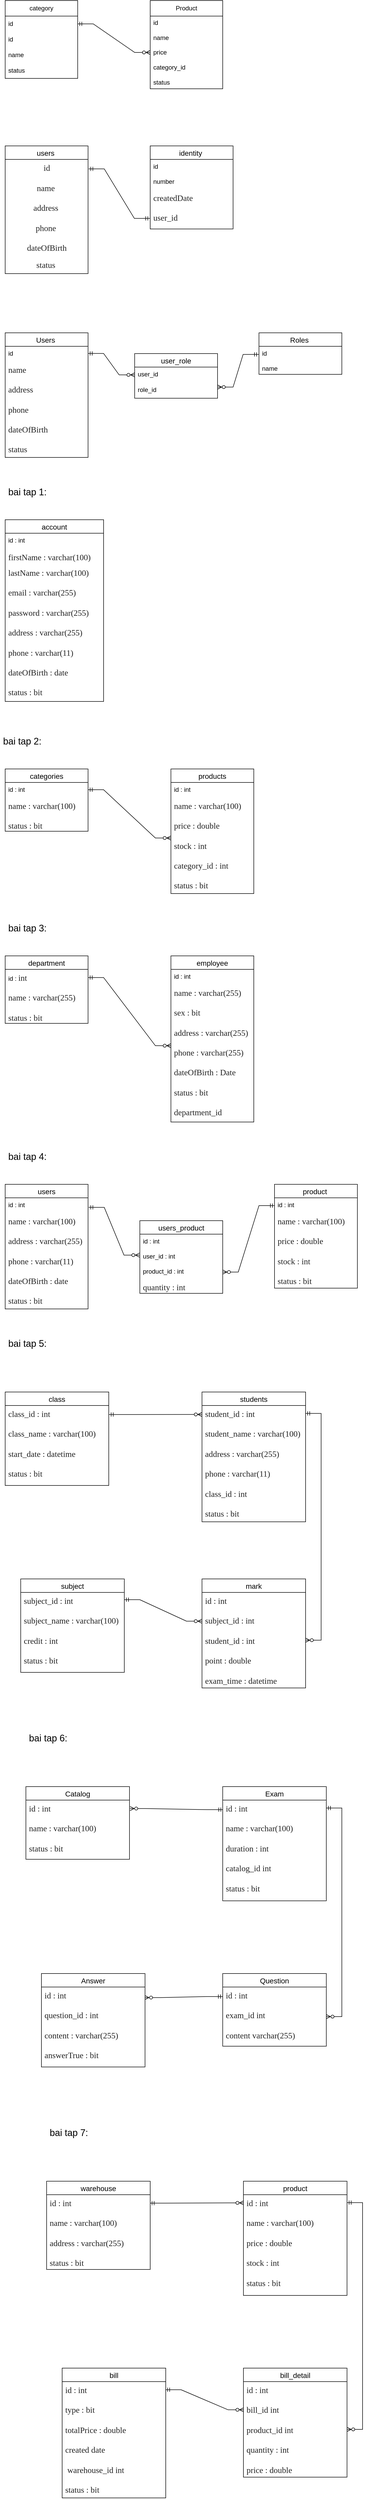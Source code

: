 <mxfile version="24.7.13" pages="6">
  <diagram name="Trang-1" id="wxxuo0VEmu-g8YHq1YhE">
    <mxGraphModel dx="934" dy="455" grid="1" gridSize="10" guides="1" tooltips="1" connect="1" arrows="1" fold="1" page="1" pageScale="1" pageWidth="827" pageHeight="1169" math="0" shadow="0">
      <root>
        <mxCell id="0" />
        <mxCell id="1" parent="0" />
        <mxCell id="pMV6OHs9eJrk2TMWCFJE-3" value="category" style="swimlane;fontStyle=0;childLayout=stackLayout;horizontal=1;startSize=30;horizontalStack=0;resizeParent=1;resizeParentMax=0;resizeLast=0;collapsible=1;marginBottom=0;whiteSpace=wrap;html=1;rounded=0;" vertex="1" parent="1">
          <mxGeometry x="40" y="40" width="140" height="150" as="geometry" />
        </mxCell>
        <mxCell id="pMV6OHs9eJrk2TMWCFJE-4" value="id" style="text;strokeColor=none;fillColor=none;align=left;verticalAlign=middle;spacingLeft=4;spacingRight=4;overflow=hidden;points=[[0,0.5],[1,0.5]];portConstraint=eastwest;rotatable=0;whiteSpace=wrap;html=1;rounded=0;" vertex="1" parent="pMV6OHs9eJrk2TMWCFJE-3">
          <mxGeometry y="30" width="140" height="30" as="geometry" />
        </mxCell>
        <mxCell id="pMV6OHs9eJrk2TMWCFJE-40" value="id" style="text;strokeColor=none;fillColor=none;align=left;verticalAlign=middle;spacingLeft=4;spacingRight=4;overflow=hidden;points=[[0,0.5],[1,0.5]];portConstraint=eastwest;rotatable=0;whiteSpace=wrap;html=1;rounded=0;" vertex="1" parent="pMV6OHs9eJrk2TMWCFJE-3">
          <mxGeometry y="60" width="140" height="30" as="geometry" />
        </mxCell>
        <mxCell id="pMV6OHs9eJrk2TMWCFJE-5" value="name" style="text;strokeColor=none;fillColor=none;align=left;verticalAlign=middle;spacingLeft=4;spacingRight=4;overflow=hidden;points=[[0,0.5],[1,0.5]];portConstraint=eastwest;rotatable=0;whiteSpace=wrap;html=1;rounded=0;" vertex="1" parent="pMV6OHs9eJrk2TMWCFJE-3">
          <mxGeometry y="90" width="140" height="30" as="geometry" />
        </mxCell>
        <mxCell id="pMV6OHs9eJrk2TMWCFJE-6" value="status" style="text;strokeColor=none;fillColor=none;align=left;verticalAlign=middle;spacingLeft=4;spacingRight=4;overflow=hidden;points=[[0,0.5],[1,0.5]];portConstraint=eastwest;rotatable=0;whiteSpace=wrap;html=1;rounded=0;" vertex="1" parent="pMV6OHs9eJrk2TMWCFJE-3">
          <mxGeometry y="120" width="140" height="30" as="geometry" />
        </mxCell>
        <mxCell id="pMV6OHs9eJrk2TMWCFJE-11" value="Product" style="swimlane;fontStyle=0;childLayout=stackLayout;horizontal=1;startSize=30;horizontalStack=0;resizeParent=1;resizeParentMax=0;resizeLast=0;collapsible=1;marginBottom=0;whiteSpace=wrap;html=1;rounded=0;" vertex="1" parent="1">
          <mxGeometry x="320" y="40" width="140" height="170" as="geometry" />
        </mxCell>
        <mxCell id="pMV6OHs9eJrk2TMWCFJE-12" value="id&lt;div&gt;&lt;br&gt;&lt;div&gt;name&lt;/div&gt;&lt;div&gt;&lt;br&gt;&lt;/div&gt;&lt;div&gt;price&lt;/div&gt;&lt;div&gt;&lt;br&gt;&lt;/div&gt;&lt;div&gt;category_id&lt;/div&gt;&lt;div&gt;&lt;br&gt;&lt;/div&gt;&lt;div&gt;status&lt;/div&gt;&lt;/div&gt;" style="text;strokeColor=none;fillColor=none;align=left;verticalAlign=middle;spacingLeft=4;spacingRight=4;overflow=hidden;points=[[0,0.5],[1,0.5]];portConstraint=eastwest;rotatable=0;whiteSpace=wrap;html=1;rounded=0;" vertex="1" parent="pMV6OHs9eJrk2TMWCFJE-11">
          <mxGeometry y="30" width="140" height="140" as="geometry" />
        </mxCell>
        <mxCell id="pMV6OHs9eJrk2TMWCFJE-16" value="" style="edgeStyle=entityRelationEdgeStyle;fontSize=12;html=1;endArrow=ERzeroToMany;startArrow=ERmandOne;rounded=0;entryX=0;entryY=0.5;entryDx=0;entryDy=0;" edge="1" parent="1" source="pMV6OHs9eJrk2TMWCFJE-4" target="pMV6OHs9eJrk2TMWCFJE-12">
          <mxGeometry width="100" height="100" relative="1" as="geometry">
            <mxPoint x="190" y="110" as="sourcePoint" />
            <mxPoint x="470" y="170" as="targetPoint" />
          </mxGeometry>
        </mxCell>
        <mxCell id="pMV6OHs9eJrk2TMWCFJE-17" value="users " style="swimlane;fontStyle=0;childLayout=stackLayout;horizontal=1;startSize=26;horizontalStack=0;resizeParent=1;resizeParentMax=0;resizeLast=0;collapsible=1;marginBottom=0;align=center;fontSize=14;verticalAlign=middle;spacingLeft=4;spacingRight=4;fontFamily=Helvetica;fontColor=default;fillColor=none;gradientColor=none;rounded=0;" vertex="1" parent="1">
          <mxGeometry x="40" y="320" width="160" height="246" as="geometry" />
        </mxCell>
        <mxCell id="pMV6OHs9eJrk2TMWCFJE-21" value="&lt;div&gt;&lt;span style=&quot;color: rgb(34, 34, 34); font-family: &amp;quot;Roboto Flex&amp;quot;; font-size: 16px; text-align: left; text-wrap: wrap; background-color: rgb(255, 255, 255);&quot;&gt;id&lt;/span&gt;&lt;/div&gt;&lt;div&gt;&lt;span style=&quot;color: rgb(34, 34, 34); font-family: &amp;quot;Roboto Flex&amp;quot;; font-size: 16px; text-align: left; text-wrap: wrap; background-color: rgb(255, 255, 255);&quot;&gt;&lt;br&gt;&lt;/span&gt;&lt;/div&gt;&lt;div&gt;&lt;span style=&quot;color: rgb(34, 34, 34); font-family: &amp;quot;Roboto Flex&amp;quot;; font-size: 16px; text-align: left; text-wrap: wrap; background-color: rgb(255, 255, 255);&quot;&gt;name&amp;nbsp;&lt;/span&gt;&lt;span style=&quot;color: rgb(34, 34, 34); font-family: &amp;quot;Roboto Flex&amp;quot;; font-size: 16px; text-align: left; text-wrap: wrap; background-color: rgb(255, 255, 255);&quot;&gt;&lt;br&gt;&lt;/span&gt;&lt;/div&gt;&lt;div&gt;&lt;span style=&quot;color: rgb(34, 34, 34); font-family: &amp;quot;Roboto Flex&amp;quot;; font-size: 16px; text-align: left; text-wrap: wrap; background-color: rgb(255, 255, 255);&quot;&gt;&lt;br&gt;&lt;/span&gt;&lt;/div&gt;&lt;div&gt;&lt;span style=&quot;color: rgb(34, 34, 34); font-family: &amp;quot;Roboto Flex&amp;quot;; font-size: 16px; text-align: left; text-wrap: wrap; background-color: rgb(255, 255, 255);&quot;&gt;address&amp;nbsp;&lt;/span&gt;&lt;span style=&quot;color: rgb(34, 34, 34); font-family: &amp;quot;Roboto Flex&amp;quot;; font-size: 16px; text-align: left; text-wrap: wrap; background-color: rgb(255, 255, 255);&quot;&gt;&lt;br&gt;&lt;/span&gt;&lt;/div&gt;&lt;div&gt;&lt;span style=&quot;color: rgb(34, 34, 34); font-family: &amp;quot;Roboto Flex&amp;quot;; font-size: 16px; text-align: left; text-wrap: wrap; background-color: rgb(255, 255, 255);&quot;&gt;&lt;br&gt;&lt;/span&gt;&lt;/div&gt;&lt;div&gt;&lt;span style=&quot;color: rgb(34, 34, 34); font-family: &amp;quot;Roboto Flex&amp;quot;; font-size: 16px; text-align: left; text-wrap: wrap; background-color: rgb(255, 255, 255);&quot;&gt;phone&amp;nbsp;&lt;/span&gt;&lt;span style=&quot;color: rgb(34, 34, 34); font-family: &amp;quot;Roboto Flex&amp;quot;; font-size: 16px; text-align: left; text-wrap: wrap; background-color: rgb(255, 255, 255);&quot;&gt;&lt;br&gt;&lt;/span&gt;&lt;/div&gt;&lt;span style=&quot;color: rgb(34, 34, 34); font-family: &amp;quot;Roboto Flex&amp;quot;; font-size: 16px; text-align: left; text-wrap: wrap; background-color: rgb(255, 255, 255);&quot;&gt;&lt;div&gt;&lt;span style=&quot;color: rgb(34, 34, 34); font-family: &amp;quot;Roboto Flex&amp;quot;; font-size: 16px; text-align: left; text-wrap: wrap; background-color: rgb(255, 255, 255);&quot;&gt;&lt;br&gt;&lt;/span&gt;&lt;/div&gt;dateOfBirth&lt;/span&gt;&lt;div&gt;&lt;br&gt;&lt;/div&gt;&lt;div&gt;&lt;span style=&quot;color: rgb(34, 34, 34); font-family: &amp;quot;Roboto Flex&amp;quot;; font-size: 16px; text-align: left; text-wrap: wrap; background-color: rgb(255, 255, 255);&quot;&gt;status&amp;nbsp;&lt;/span&gt;&lt;br&gt;&lt;/div&gt;" style="text;html=1;align=center;verticalAlign=middle;resizable=0;points=[];autosize=1;strokeColor=none;fillColor=none;fontFamily=Helvetica;fontSize=12;fontColor=default;rounded=0;" vertex="1" parent="pMV6OHs9eJrk2TMWCFJE-17">
          <mxGeometry y="26" width="160" height="220" as="geometry" />
        </mxCell>
        <mxCell id="pMV6OHs9eJrk2TMWCFJE-22" value="identity " style="swimlane;fontStyle=0;childLayout=stackLayout;horizontal=1;startSize=26;horizontalStack=0;resizeParent=1;resizeParentMax=0;resizeLast=0;collapsible=1;marginBottom=0;align=center;fontSize=14;verticalAlign=middle;spacingLeft=4;spacingRight=4;fontFamily=Helvetica;fontColor=default;fillColor=none;gradientColor=none;rounded=0;" vertex="1" parent="1">
          <mxGeometry x="320" y="320" width="160" height="160" as="geometry" />
        </mxCell>
        <mxCell id="pMV6OHs9eJrk2TMWCFJE-23" value="id&lt;div&gt;&lt;br&gt;&lt;/div&gt;&lt;div&gt;number&lt;/div&gt;&lt;div&gt;&lt;br&gt;&lt;/div&gt;&lt;div&gt;&lt;span style=&quot;color: rgb(34, 34, 34); font-family: &amp;quot;Roboto Flex&amp;quot;; font-size: 16px; background-color: rgb(255, 255, 255);&quot;&gt;createdDate&amp;nbsp;&lt;/span&gt;&lt;br&gt;&lt;/div&gt;&lt;div&gt;&lt;span style=&quot;color: rgb(34, 34, 34); font-family: &amp;quot;Roboto Flex&amp;quot;; font-size: 16px; background-color: rgb(255, 255, 255);&quot;&gt;&lt;br&gt;&lt;/span&gt;&lt;/div&gt;&lt;div&gt;&lt;span style=&quot;color: rgb(34, 34, 34); font-family: &amp;quot;Roboto Flex&amp;quot;; font-size: 16px; background-color: rgb(255, 255, 255);&quot;&gt;user_id&lt;/span&gt;&lt;/div&gt;" style="text;strokeColor=none;fillColor=none;spacingLeft=4;spacingRight=4;overflow=hidden;rotatable=0;points=[[0,0.5],[1,0.5]];portConstraint=eastwest;fontSize=12;whiteSpace=wrap;html=1;fontFamily=Helvetica;fontColor=default;rounded=0;" vertex="1" parent="pMV6OHs9eJrk2TMWCFJE-22">
          <mxGeometry y="26" width="160" height="134" as="geometry" />
        </mxCell>
        <mxCell id="pMV6OHs9eJrk2TMWCFJE-27" value="" style="edgeStyle=entityRelationEdgeStyle;fontSize=12;html=1;endArrow=ERmandOne;startArrow=ERmandOne;rounded=0;fontFamily=Helvetica;fontColor=default;exitX=1.008;exitY=0.083;exitDx=0;exitDy=0;exitPerimeter=0;entryX=-0.004;entryY=0.848;entryDx=0;entryDy=0;entryPerimeter=0;" edge="1" parent="1" source="pMV6OHs9eJrk2TMWCFJE-21" target="pMV6OHs9eJrk2TMWCFJE-23">
          <mxGeometry width="100" height="100" relative="1" as="geometry">
            <mxPoint x="370" y="390" as="sourcePoint" />
            <mxPoint x="500" y="320" as="targetPoint" />
            <Array as="points">
              <mxPoint x="360" y="360" />
            </Array>
          </mxGeometry>
        </mxCell>
        <mxCell id="pMV6OHs9eJrk2TMWCFJE-28" value="Users " style="swimlane;fontStyle=0;childLayout=stackLayout;horizontal=1;startSize=26;horizontalStack=0;resizeParent=1;resizeParentMax=0;resizeLast=0;collapsible=1;marginBottom=0;align=center;fontSize=14;verticalAlign=middle;spacingLeft=4;spacingRight=4;fontFamily=Helvetica;fontColor=default;fillColor=none;gradientColor=none;rounded=0;" vertex="1" parent="1">
          <mxGeometry x="40" y="680" width="160" height="240" as="geometry" />
        </mxCell>
        <mxCell id="pMV6OHs9eJrk2TMWCFJE-29" value="id&lt;div&gt;&lt;br&gt;&lt;/div&gt;&lt;div&gt;&lt;span style=&quot;color: rgb(34, 34, 34); font-family: &amp;quot;Roboto Flex&amp;quot;; font-size: 16px; background-color: rgb(255, 255, 255);&quot;&gt;name&amp;nbsp;&lt;/span&gt;&lt;br&gt;&lt;/div&gt;&lt;div&gt;&lt;span style=&quot;color: rgb(34, 34, 34); font-family: &amp;quot;Roboto Flex&amp;quot;; font-size: 16px; background-color: rgb(255, 255, 255);&quot;&gt;&lt;br&gt;&lt;/span&gt;&lt;/div&gt;&lt;div&gt;&lt;span style=&quot;color: rgb(34, 34, 34); font-family: &amp;quot;Roboto Flex&amp;quot;; font-size: 16px; background-color: rgb(255, 255, 255);&quot;&gt;address&amp;nbsp;&lt;/span&gt;&lt;span style=&quot;color: rgb(34, 34, 34); font-family: &amp;quot;Roboto Flex&amp;quot;; font-size: 16px; background-color: rgb(255, 255, 255);&quot;&gt;&lt;br&gt;&lt;/span&gt;&lt;/div&gt;&lt;div&gt;&lt;span style=&quot;color: rgb(34, 34, 34); font-family: &amp;quot;Roboto Flex&amp;quot;; font-size: 16px; background-color: rgb(255, 255, 255);&quot;&gt;&lt;br&gt;&lt;/span&gt;&lt;/div&gt;&lt;div&gt;&lt;span style=&quot;color: rgb(34, 34, 34); font-family: &amp;quot;Roboto Flex&amp;quot;; font-size: 16px; background-color: rgb(255, 255, 255);&quot;&gt;phone&amp;nbsp;&lt;/span&gt;&lt;span style=&quot;color: rgb(34, 34, 34); font-family: &amp;quot;Roboto Flex&amp;quot;; font-size: 16px; background-color: rgb(255, 255, 255);&quot;&gt;&lt;br&gt;&lt;/span&gt;&lt;/div&gt;&lt;div&gt;&lt;span style=&quot;color: rgb(34, 34, 34); font-family: &amp;quot;Roboto Flex&amp;quot;; font-size: 16px; background-color: rgb(255, 255, 255);&quot;&gt;&lt;br&gt;&lt;/span&gt;&lt;/div&gt;&lt;div&gt;&lt;span style=&quot;color: rgb(34, 34, 34); font-family: &amp;quot;Roboto Flex&amp;quot;; font-size: 16px; background-color: rgb(255, 255, 255);&quot;&gt;dateOfBirth&amp;nbsp;&lt;/span&gt;&lt;span style=&quot;color: rgb(34, 34, 34); font-family: &amp;quot;Roboto Flex&amp;quot;; font-size: 16px; background-color: rgb(255, 255, 255);&quot;&gt;&lt;br&gt;&lt;/span&gt;&lt;/div&gt;&lt;div&gt;&lt;span style=&quot;color: rgb(34, 34, 34); font-family: &amp;quot;Roboto Flex&amp;quot;; font-size: 16px; background-color: rgb(255, 255, 255);&quot;&gt;&lt;br&gt;&lt;/span&gt;&lt;/div&gt;&lt;div&gt;&lt;span style=&quot;color: rgb(34, 34, 34); font-family: &amp;quot;Roboto Flex&amp;quot;; font-size: 16px; background-color: rgb(255, 255, 255);&quot;&gt;status&amp;nbsp;&lt;/span&gt;&lt;span style=&quot;color: rgb(34, 34, 34); font-family: &amp;quot;Roboto Flex&amp;quot;; font-size: 16px; background-color: rgb(255, 255, 255);&quot;&gt;&lt;br&gt;&lt;/span&gt;&lt;/div&gt;" style="text;strokeColor=none;fillColor=none;spacingLeft=4;spacingRight=4;overflow=hidden;rotatable=0;points=[[0,0.5],[1,0.5]];portConstraint=eastwest;fontSize=12;whiteSpace=wrap;html=1;fontFamily=Helvetica;fontColor=default;rounded=0;" vertex="1" parent="pMV6OHs9eJrk2TMWCFJE-28">
          <mxGeometry y="26" width="160" height="214" as="geometry" />
        </mxCell>
        <mxCell id="pMV6OHs9eJrk2TMWCFJE-32" value="Roles " style="swimlane;fontStyle=0;childLayout=stackLayout;horizontal=1;startSize=26;horizontalStack=0;resizeParent=1;resizeParentMax=0;resizeLast=0;collapsible=1;marginBottom=0;align=center;fontSize=14;verticalAlign=middle;spacingLeft=4;spacingRight=4;fontFamily=Helvetica;fontColor=default;fillColor=none;gradientColor=none;rounded=0;" vertex="1" parent="1">
          <mxGeometry x="530" y="680" width="160" height="80" as="geometry" />
        </mxCell>
        <mxCell id="pMV6OHs9eJrk2TMWCFJE-33" value="id&lt;div&gt;&lt;br&gt;&lt;/div&gt;&lt;div&gt;name&lt;/div&gt;" style="text;strokeColor=none;fillColor=none;spacingLeft=4;spacingRight=4;overflow=hidden;rotatable=0;points=[[0,0.5],[1,0.5]];portConstraint=eastwest;fontSize=12;whiteSpace=wrap;html=1;fontFamily=Helvetica;fontColor=default;rounded=0;" vertex="1" parent="pMV6OHs9eJrk2TMWCFJE-32">
          <mxGeometry y="26" width="160" height="54" as="geometry" />
        </mxCell>
        <mxCell id="pMV6OHs9eJrk2TMWCFJE-36" value="user_role" style="swimlane;fontStyle=0;childLayout=stackLayout;horizontal=1;startSize=26;horizontalStack=0;resizeParent=1;resizeParentMax=0;resizeLast=0;collapsible=1;marginBottom=0;align=center;fontSize=14;verticalAlign=middle;spacingLeft=4;spacingRight=4;fontFamily=Helvetica;fontColor=default;fillColor=none;gradientColor=none;rounded=0;" vertex="1" parent="1">
          <mxGeometry x="290" y="720" width="160" height="86" as="geometry" />
        </mxCell>
        <mxCell id="pMV6OHs9eJrk2TMWCFJE-37" value="user_id" style="text;strokeColor=none;fillColor=none;spacingLeft=4;spacingRight=4;overflow=hidden;rotatable=0;points=[[0,0.5],[1,0.5]];portConstraint=eastwest;fontSize=12;whiteSpace=wrap;html=1;fontFamily=Helvetica;fontColor=default;rounded=0;" vertex="1" parent="pMV6OHs9eJrk2TMWCFJE-36">
          <mxGeometry y="26" width="160" height="30" as="geometry" />
        </mxCell>
        <mxCell id="pMV6OHs9eJrk2TMWCFJE-39" value="role_id" style="text;strokeColor=none;fillColor=none;spacingLeft=4;spacingRight=4;overflow=hidden;rotatable=0;points=[[0,0.5],[1,0.5]];portConstraint=eastwest;fontSize=12;whiteSpace=wrap;html=1;fontFamily=Helvetica;fontColor=default;rounded=0;" vertex="1" parent="pMV6OHs9eJrk2TMWCFJE-36">
          <mxGeometry y="56" width="160" height="30" as="geometry" />
        </mxCell>
        <mxCell id="pMV6OHs9eJrk2TMWCFJE-41" value="" style="edgeStyle=entityRelationEdgeStyle;fontSize=12;html=1;endArrow=ERzeroToMany;startArrow=ERmandOne;rounded=0;fontFamily=Helvetica;fontColor=default;entryX=0;entryY=0.5;entryDx=0;entryDy=0;exitX=1;exitY=0.064;exitDx=0;exitDy=0;exitPerimeter=0;" edge="1" parent="1" source="pMV6OHs9eJrk2TMWCFJE-29" target="pMV6OHs9eJrk2TMWCFJE-37">
          <mxGeometry width="100" height="100" relative="1" as="geometry">
            <mxPoint x="250" y="700" as="sourcePoint" />
            <mxPoint x="350" y="720" as="targetPoint" />
          </mxGeometry>
        </mxCell>
        <mxCell id="pMV6OHs9eJrk2TMWCFJE-42" value="" style="edgeStyle=entityRelationEdgeStyle;fontSize=12;html=1;endArrow=ERzeroToMany;startArrow=ERmandOne;rounded=0;fontFamily=Helvetica;fontColor=default;entryX=1;entryY=0.75;entryDx=0;entryDy=0;exitX=-0.004;exitY=0.29;exitDx=0;exitDy=0;exitPerimeter=0;" edge="1" parent="1" source="pMV6OHs9eJrk2TMWCFJE-33" target="pMV6OHs9eJrk2TMWCFJE-36">
          <mxGeometry width="100" height="100" relative="1" as="geometry">
            <mxPoint x="540" y="840" as="sourcePoint" />
            <mxPoint x="350" y="720" as="targetPoint" />
          </mxGeometry>
        </mxCell>
        <mxCell id="pMV6OHs9eJrk2TMWCFJE-43" value="account" style="swimlane;fontStyle=0;childLayout=stackLayout;horizontal=1;startSize=26;horizontalStack=0;resizeParent=1;resizeParentMax=0;resizeLast=0;collapsible=1;marginBottom=0;align=center;fontSize=14;verticalAlign=middle;spacingLeft=4;spacingRight=4;fontFamily=Helvetica;fontColor=default;fillColor=none;gradientColor=none;rounded=0;" vertex="1" parent="1">
          <mxGeometry x="40" y="1040" width="190" height="350" as="geometry" />
        </mxCell>
        <mxCell id="pMV6OHs9eJrk2TMWCFJE-44" value="id : int&lt;div&gt;&lt;br&gt;&lt;/div&gt;" style="text;strokeColor=none;fillColor=none;spacingLeft=4;spacingRight=4;overflow=hidden;rotatable=0;points=[[0,0.5],[1,0.5]];portConstraint=eastwest;fontSize=12;whiteSpace=wrap;html=1;fontFamily=Helvetica;fontColor=default;rounded=0;" vertex="1" parent="pMV6OHs9eJrk2TMWCFJE-43">
          <mxGeometry y="26" width="190" height="30" as="geometry" />
        </mxCell>
        <mxCell id="pMV6OHs9eJrk2TMWCFJE-45" value="&lt;span style=&quot;color: rgb(34, 34, 34); font-family: &amp;quot;Roboto Flex&amp;quot;; font-size: 16px; background-color: rgb(255, 255, 255);&quot;&gt;firstName :&amp;nbsp;&lt;/span&gt;&lt;span style=&quot;color: rgb(34, 34, 34); font-family: &amp;quot;Roboto Flex&amp;quot;; font-size: 16px; background-color: rgb(255, 255, 255);&quot;&gt;varchar(100)&lt;/span&gt;" style="text;strokeColor=none;fillColor=none;spacingLeft=4;spacingRight=4;overflow=hidden;rotatable=0;points=[[0,0.5],[1,0.5]];portConstraint=eastwest;fontSize=12;whiteSpace=wrap;html=1;fontFamily=Helvetica;fontColor=default;rounded=0;" vertex="1" parent="pMV6OHs9eJrk2TMWCFJE-43">
          <mxGeometry y="56" width="190" height="30" as="geometry" />
        </mxCell>
        <mxCell id="pMV6OHs9eJrk2TMWCFJE-46" value="&lt;span style=&quot;color: rgb(34, 34, 34); font-family: &amp;quot;Roboto Flex&amp;quot;; font-size: 16px; background-color: rgb(255, 255, 255);&quot;&gt;lastName : varchar(100)&lt;/span&gt;&lt;div&gt;&lt;span style=&quot;color: rgb(34, 34, 34); font-family: &amp;quot;Roboto Flex&amp;quot;; font-size: 16px; background-color: rgb(255, 255, 255);&quot;&gt;&lt;br&gt;&lt;/span&gt;&lt;/div&gt;&lt;div&gt;&lt;span style=&quot;color: rgb(34, 34, 34); font-family: &amp;quot;Roboto Flex&amp;quot;; font-size: 16px; background-color: rgb(255, 255, 255);&quot;&gt;email : varchar(255)&lt;/span&gt;&lt;span style=&quot;color: rgb(34, 34, 34); font-family: &amp;quot;Roboto Flex&amp;quot;; font-size: 16px; background-color: rgb(255, 255, 255);&quot;&gt;&lt;br&gt;&lt;/span&gt;&lt;/div&gt;&lt;div&gt;&lt;span style=&quot;color: rgb(34, 34, 34); font-family: &amp;quot;Roboto Flex&amp;quot;; font-size: 16px; background-color: rgb(255, 255, 255);&quot;&gt;&lt;br&gt;&lt;/span&gt;&lt;/div&gt;&lt;div&gt;&lt;span style=&quot;color: rgb(34, 34, 34); font-family: &amp;quot;Roboto Flex&amp;quot;; font-size: 16px; background-color: rgb(255, 255, 255);&quot;&gt;password : varchar(255)&lt;/span&gt;&lt;span style=&quot;color: rgb(34, 34, 34); font-family: &amp;quot;Roboto Flex&amp;quot;; font-size: 16px; background-color: rgb(255, 255, 255);&quot;&gt;&lt;br&gt;&lt;/span&gt;&lt;/div&gt;&lt;div&gt;&lt;span style=&quot;color: rgb(34, 34, 34); font-family: &amp;quot;Roboto Flex&amp;quot;; font-size: 16px; background-color: rgb(255, 255, 255);&quot;&gt;&lt;br&gt;&lt;/span&gt;&lt;/div&gt;&lt;div&gt;&lt;span style=&quot;color: rgb(34, 34, 34); font-family: &amp;quot;Roboto Flex&amp;quot;; font-size: 16px; background-color: rgb(255, 255, 255);&quot;&gt;address : varchar(255)&lt;/span&gt;&lt;span style=&quot;color: rgb(34, 34, 34); font-family: &amp;quot;Roboto Flex&amp;quot;; font-size: 16px; background-color: rgb(255, 255, 255);&quot;&gt;&lt;br&gt;&lt;/span&gt;&lt;/div&gt;&lt;div&gt;&lt;span style=&quot;color: rgb(34, 34, 34); font-family: &amp;quot;Roboto Flex&amp;quot;; font-size: 16px; background-color: rgb(255, 255, 255);&quot;&gt;&lt;br&gt;&lt;/span&gt;&lt;/div&gt;&lt;div&gt;&lt;span style=&quot;color: rgb(34, 34, 34); font-family: &amp;quot;Roboto Flex&amp;quot;; font-size: 16px; background-color: rgb(255, 255, 255);&quot;&gt;phone : varchar(11)&lt;/span&gt;&lt;span style=&quot;color: rgb(34, 34, 34); font-family: &amp;quot;Roboto Flex&amp;quot;; font-size: 16px; background-color: rgb(255, 255, 255);&quot;&gt;&lt;br&gt;&lt;/span&gt;&lt;/div&gt;&lt;div&gt;&lt;span style=&quot;color: rgb(34, 34, 34); font-family: &amp;quot;Roboto Flex&amp;quot;; font-size: 16px; background-color: rgb(255, 255, 255);&quot;&gt;&lt;br&gt;&lt;/span&gt;&lt;/div&gt;&lt;div&gt;&lt;span style=&quot;color: rgb(34, 34, 34); font-family: &amp;quot;Roboto Flex&amp;quot;; font-size: 16px; background-color: rgb(255, 255, 255);&quot;&gt;dateOfBirth : date&lt;/span&gt;&lt;span style=&quot;color: rgb(34, 34, 34); font-family: &amp;quot;Roboto Flex&amp;quot;; font-size: 16px; background-color: rgb(255, 255, 255);&quot;&gt;&lt;br&gt;&lt;/span&gt;&lt;/div&gt;&lt;div&gt;&lt;span style=&quot;color: rgb(34, 34, 34); font-family: &amp;quot;Roboto Flex&amp;quot;; font-size: 16px; background-color: rgb(255, 255, 255);&quot;&gt;&lt;br&gt;&lt;/span&gt;&lt;/div&gt;&lt;div&gt;&lt;span style=&quot;color: rgb(34, 34, 34); font-family: &amp;quot;Roboto Flex&amp;quot;; font-size: 16px; background-color: rgb(255, 255, 255);&quot;&gt;status : bit&lt;/span&gt;&lt;span style=&quot;color: rgb(34, 34, 34); font-family: &amp;quot;Roboto Flex&amp;quot;; font-size: 16px; background-color: rgb(255, 255, 255);&quot;&gt;&lt;br&gt;&lt;/span&gt;&lt;/div&gt;&lt;div&gt;&lt;span style=&quot;color: rgb(34, 34, 34); font-family: &amp;quot;Roboto Flex&amp;quot;; font-size: 16px; background-color: rgb(255, 255, 255);&quot;&gt;&lt;br&gt;&lt;/span&gt;&lt;/div&gt;&lt;div&gt;&lt;span style=&quot;color: rgb(34, 34, 34); font-family: &amp;quot;Roboto Flex&amp;quot;; font-size: 16px; background-color: rgb(255, 255, 255);&quot;&gt;&lt;br&gt;&lt;/span&gt;&lt;/div&gt;" style="text;strokeColor=none;fillColor=none;spacingLeft=4;spacingRight=4;overflow=hidden;rotatable=0;points=[[0,0.5],[1,0.5]];portConstraint=eastwest;fontSize=12;whiteSpace=wrap;html=1;fontFamily=Helvetica;fontColor=default;rounded=0;" vertex="1" parent="pMV6OHs9eJrk2TMWCFJE-43">
          <mxGeometry y="86" width="190" height="264" as="geometry" />
        </mxCell>
        <mxCell id="pMV6OHs9eJrk2TMWCFJE-47" value="categories" style="swimlane;fontStyle=0;childLayout=stackLayout;horizontal=1;startSize=26;horizontalStack=0;resizeParent=1;resizeParentMax=0;resizeLast=0;collapsible=1;marginBottom=0;align=center;fontSize=14;verticalAlign=middle;spacingLeft=4;spacingRight=4;fontFamily=Helvetica;fontColor=default;fillColor=none;gradientColor=none;rounded=0;" vertex="1" parent="1">
          <mxGeometry x="40" y="1520" width="160" height="120" as="geometry" />
        </mxCell>
        <mxCell id="pMV6OHs9eJrk2TMWCFJE-48" value="id : int&lt;div&gt;&lt;br&gt;&lt;/div&gt;&lt;div&gt;&lt;span style=&quot;color: rgb(34, 34, 34); font-family: &amp;quot;Roboto Flex&amp;quot;; font-size: 16px; background-color: rgb(255, 255, 255);&quot;&gt;name : varchar(100)&lt;/span&gt;&lt;br&gt;&lt;/div&gt;&lt;div&gt;&lt;span style=&quot;color: rgb(34, 34, 34); font-family: &amp;quot;Roboto Flex&amp;quot;; font-size: 16px; background-color: rgb(255, 255, 255);&quot;&gt;&lt;br&gt;&lt;/span&gt;&lt;/div&gt;&lt;div&gt;&lt;span style=&quot;color: rgb(34, 34, 34); font-family: &amp;quot;Roboto Flex&amp;quot;; font-size: 16px; background-color: rgb(255, 255, 255);&quot;&gt;status : bit&lt;/span&gt;&lt;span style=&quot;color: rgb(34, 34, 34); font-family: &amp;quot;Roboto Flex&amp;quot;; font-size: 16px; background-color: rgb(255, 255, 255);&quot;&gt;&lt;br&gt;&lt;/span&gt;&lt;/div&gt;&lt;div&gt;&lt;span style=&quot;color: rgb(34, 34, 34); font-family: &amp;quot;Roboto Flex&amp;quot;; font-size: 16px; background-color: rgb(255, 255, 255);&quot;&gt;&lt;br&gt;&lt;/span&gt;&lt;/div&gt;&lt;div&gt;&lt;span style=&quot;color: rgb(34, 34, 34); font-family: &amp;quot;Roboto Flex&amp;quot;; font-size: 16px; background-color: rgb(255, 255, 255);&quot;&gt;&lt;br&gt;&lt;/span&gt;&lt;/div&gt;" style="text;strokeColor=none;fillColor=none;spacingLeft=4;spacingRight=4;overflow=hidden;rotatable=0;points=[[0,0.5],[1,0.5]];portConstraint=eastwest;fontSize=12;whiteSpace=wrap;html=1;fontFamily=Helvetica;fontColor=default;rounded=0;" vertex="1" parent="pMV6OHs9eJrk2TMWCFJE-47">
          <mxGeometry y="26" width="160" height="94" as="geometry" />
        </mxCell>
        <mxCell id="pMV6OHs9eJrk2TMWCFJE-51" value="products" style="swimlane;fontStyle=0;childLayout=stackLayout;horizontal=1;startSize=26;horizontalStack=0;resizeParent=1;resizeParentMax=0;resizeLast=0;collapsible=1;marginBottom=0;align=center;fontSize=14;verticalAlign=middle;spacingLeft=4;spacingRight=4;fontFamily=Helvetica;fontColor=default;fillColor=none;gradientColor=none;rounded=0;" vertex="1" parent="1">
          <mxGeometry x="360" y="1520" width="160" height="240" as="geometry" />
        </mxCell>
        <mxCell id="pMV6OHs9eJrk2TMWCFJE-52" value="id : int&amp;nbsp;&lt;div&gt;&lt;br&gt;&lt;/div&gt;&lt;div&gt;&lt;span style=&quot;color: rgb(34, 34, 34); font-family: &amp;quot;Roboto Flex&amp;quot;; font-size: 16px; background-color: rgb(255, 255, 255);&quot;&gt;name : varchar(100)&lt;/span&gt;&lt;br&gt;&lt;/div&gt;&lt;div&gt;&lt;span style=&quot;color: rgb(34, 34, 34); font-family: &amp;quot;Roboto Flex&amp;quot;; font-size: 16px; background-color: rgb(255, 255, 255);&quot;&gt;&lt;br&gt;&lt;/span&gt;&lt;/div&gt;&lt;div&gt;&lt;span style=&quot;color: rgb(34, 34, 34); font-family: &amp;quot;Roboto Flex&amp;quot;; font-size: 16px; background-color: rgb(255, 255, 255);&quot;&gt;price : double&lt;/span&gt;&lt;span style=&quot;color: rgb(34, 34, 34); font-family: &amp;quot;Roboto Flex&amp;quot;; font-size: 16px; background-color: rgb(255, 255, 255);&quot;&gt;&lt;br&gt;&lt;/span&gt;&lt;/div&gt;&lt;div&gt;&lt;span style=&quot;color: rgb(34, 34, 34); font-family: &amp;quot;Roboto Flex&amp;quot;; font-size: 16px; background-color: rgb(255, 255, 255);&quot;&gt;&lt;br&gt;&lt;/span&gt;&lt;/div&gt;&lt;div&gt;&lt;span style=&quot;color: rgb(34, 34, 34); font-family: &amp;quot;Roboto Flex&amp;quot;; font-size: 16px; background-color: rgb(255, 255, 255);&quot;&gt;stock : int&lt;/span&gt;&lt;/div&gt;&lt;div&gt;&lt;span style=&quot;color: rgb(34, 34, 34); font-family: &amp;quot;Roboto Flex&amp;quot;; font-size: 16px; background-color: rgb(255, 255, 255);&quot;&gt;&lt;br&gt;&lt;/span&gt;&lt;/div&gt;&lt;div&gt;&lt;span style=&quot;background-color: rgb(255, 255, 255); color: rgb(34, 34, 34); font-family: &amp;quot;Roboto Flex&amp;quot;; font-size: 16px;&quot;&gt;category_id : int&lt;/span&gt;&lt;/div&gt;&lt;div&gt;&lt;span style=&quot;background-color: rgb(255, 255, 255); color: rgb(34, 34, 34); font-family: &amp;quot;Roboto Flex&amp;quot;; font-size: 16px;&quot;&gt;&lt;br&gt;&lt;/span&gt;&lt;/div&gt;&lt;div&gt;&lt;span style=&quot;background-color: rgb(255, 255, 255); color: rgb(34, 34, 34); font-family: &amp;quot;Roboto Flex&amp;quot;; font-size: 16px;&quot;&gt;status : bit&lt;/span&gt;&lt;span style=&quot;background-color: rgb(255, 255, 255); color: rgb(34, 34, 34); font-family: &amp;quot;Roboto Flex&amp;quot;; font-size: 16px;&quot;&gt;&amp;nbsp;&lt;/span&gt;&lt;/div&gt;&lt;div&gt;&lt;span style=&quot;color: rgb(34, 34, 34); font-family: &amp;quot;Roboto Flex&amp;quot;; font-size: 16px; background-color: rgb(255, 255, 255);&quot;&gt;&lt;br&gt;&lt;/span&gt;&lt;/div&gt;&lt;div&gt;&lt;span style=&quot;color: rgb(34, 34, 34); font-family: &amp;quot;Roboto Flex&amp;quot;; font-size: 16px; background-color: rgb(255, 255, 255);&quot;&gt;&amp;nbsp;&lt;/span&gt;&lt;span style=&quot;color: rgb(34, 34, 34); font-family: &amp;quot;Roboto Flex&amp;quot;; font-size: 16px; background-color: rgb(255, 255, 255);&quot;&gt;&lt;br&gt;&lt;/span&gt;&lt;/div&gt;" style="text;strokeColor=none;fillColor=none;spacingLeft=4;spacingRight=4;overflow=hidden;rotatable=0;points=[[0,0.5],[1,0.5]];portConstraint=eastwest;fontSize=12;whiteSpace=wrap;html=1;fontFamily=Helvetica;fontColor=default;rounded=0;" vertex="1" parent="pMV6OHs9eJrk2TMWCFJE-51">
          <mxGeometry y="26" width="160" height="214" as="geometry" />
        </mxCell>
        <mxCell id="pMV6OHs9eJrk2TMWCFJE-56" value="" style="edgeStyle=entityRelationEdgeStyle;fontSize=12;html=1;endArrow=ERzeroToMany;startArrow=ERmandOne;rounded=0;fontFamily=Helvetica;fontColor=default;entryX=0;entryY=0.5;entryDx=0;entryDy=0;" edge="1" parent="1" target="pMV6OHs9eJrk2TMWCFJE-52">
          <mxGeometry width="100" height="100" relative="1" as="geometry">
            <mxPoint x="200" y="1560" as="sourcePoint" />
            <mxPoint x="380" y="1550" as="targetPoint" />
          </mxGeometry>
        </mxCell>
        <mxCell id="pMV6OHs9eJrk2TMWCFJE-57" value="&lt;font style=&quot;font-size: 18px;&quot;&gt;bai tap 2:&lt;/font&gt;" style="text;strokeColor=none;fillColor=none;spacingLeft=4;spacingRight=4;overflow=hidden;rotatable=0;points=[[0,0.5],[1,0.5]];portConstraint=eastwest;fontSize=12;whiteSpace=wrap;html=1;fontFamily=Helvetica;fontColor=default;rounded=0;" vertex="1" parent="1">
          <mxGeometry x="30" y="1450" width="120" height="30" as="geometry" />
        </mxCell>
        <mxCell id="pMV6OHs9eJrk2TMWCFJE-58" value="&lt;font style=&quot;font-size: 18px;&quot;&gt;bai tap 1:&lt;/font&gt;" style="text;strokeColor=none;fillColor=none;spacingLeft=4;spacingRight=4;overflow=hidden;rotatable=0;points=[[0,0.5],[1,0.5]];portConstraint=eastwest;fontSize=12;whiteSpace=wrap;html=1;fontFamily=Helvetica;fontColor=default;rounded=0;" vertex="1" parent="1">
          <mxGeometry x="40" y="970" width="190" height="30" as="geometry" />
        </mxCell>
        <mxCell id="pMV6OHs9eJrk2TMWCFJE-59" value="&lt;font style=&quot;font-size: 18px;&quot;&gt;bai tap 3:&lt;/font&gt;" style="text;strokeColor=none;fillColor=none;spacingLeft=4;spacingRight=4;overflow=hidden;rotatable=0;points=[[0,0.5],[1,0.5]];portConstraint=eastwest;fontSize=12;whiteSpace=wrap;html=1;fontFamily=Helvetica;fontColor=default;rounded=0;" vertex="1" parent="1">
          <mxGeometry x="40" y="1810" width="120" height="30" as="geometry" />
        </mxCell>
        <mxCell id="pMV6OHs9eJrk2TMWCFJE-60" value="department" style="swimlane;fontStyle=0;childLayout=stackLayout;horizontal=1;startSize=26;horizontalStack=0;resizeParent=1;resizeParentMax=0;resizeLast=0;collapsible=1;marginBottom=0;align=center;fontSize=14;verticalAlign=middle;spacingLeft=4;spacingRight=4;fontFamily=Helvetica;fontColor=default;fillColor=none;gradientColor=none;rounded=0;" vertex="1" parent="1">
          <mxGeometry x="40" y="1880" width="160" height="130" as="geometry" />
        </mxCell>
        <mxCell id="pMV6OHs9eJrk2TMWCFJE-61" value="id :&amp;nbsp;&lt;span style=&quot;color: rgb(34, 34, 34); font-family: &amp;quot;Roboto Flex&amp;quot;; font-size: 16px; background-color: rgb(255, 255, 255);&quot;&gt;int&amp;nbsp;&lt;/span&gt;&lt;div&gt;&lt;span style=&quot;color: rgb(34, 34, 34); font-family: &amp;quot;Roboto Flex&amp;quot;; font-size: 16px; background-color: rgb(255, 255, 255);&quot;&gt;&lt;br&gt;&lt;/span&gt;&lt;/div&gt;&lt;div&gt;&lt;span style=&quot;color: rgb(34, 34, 34); font-family: &amp;quot;Roboto Flex&amp;quot;; font-size: 16px; background-color: rgb(255, 255, 255);&quot;&gt;name : varchar(255)&lt;/span&gt;&lt;span style=&quot;color: rgb(34, 34, 34); font-family: &amp;quot;Roboto Flex&amp;quot;; font-size: 16px; background-color: rgb(255, 255, 255);&quot;&gt;&lt;br&gt;&lt;/span&gt;&lt;/div&gt;&lt;div&gt;&lt;span style=&quot;color: rgb(34, 34, 34); font-family: &amp;quot;Roboto Flex&amp;quot;; font-size: 16px; background-color: rgb(255, 255, 255);&quot;&gt;&lt;br&gt;&lt;/span&gt;&lt;/div&gt;&lt;div&gt;&lt;span style=&quot;color: rgb(34, 34, 34); font-family: &amp;quot;Roboto Flex&amp;quot;; font-size: 16px; background-color: rgb(255, 255, 255);&quot;&gt;status : bit&lt;/span&gt;&lt;span style=&quot;color: rgb(34, 34, 34); font-family: &amp;quot;Roboto Flex&amp;quot;; font-size: 16px; background-color: rgb(255, 255, 255);&quot;&gt;&lt;br&gt;&lt;/span&gt;&lt;/div&gt;" style="text;strokeColor=none;fillColor=none;spacingLeft=4;spacingRight=4;overflow=hidden;rotatable=0;points=[[0,0.5],[1,0.5]];portConstraint=eastwest;fontSize=12;whiteSpace=wrap;html=1;fontFamily=Helvetica;fontColor=default;rounded=0;" vertex="1" parent="pMV6OHs9eJrk2TMWCFJE-60">
          <mxGeometry y="26" width="160" height="104" as="geometry" />
        </mxCell>
        <mxCell id="pMV6OHs9eJrk2TMWCFJE-64" value="employee" style="swimlane;fontStyle=0;childLayout=stackLayout;horizontal=1;startSize=26;horizontalStack=0;resizeParent=1;resizeParentMax=0;resizeLast=0;collapsible=1;marginBottom=0;align=center;fontSize=14;verticalAlign=middle;spacingLeft=4;spacingRight=4;fontFamily=Helvetica;fontColor=default;fillColor=none;gradientColor=none;rounded=0;" vertex="1" parent="1">
          <mxGeometry x="360" y="1880" width="160" height="320" as="geometry" />
        </mxCell>
        <mxCell id="pMV6OHs9eJrk2TMWCFJE-65" value="id : int&lt;div&gt;&lt;br&gt;&lt;/div&gt;&lt;div&gt;&lt;span style=&quot;color: rgb(34, 34, 34); font-family: &amp;quot;Roboto Flex&amp;quot;; font-size: 16px; background-color: rgb(255, 255, 255);&quot;&gt;name : varchar(255)&lt;/span&gt;&lt;br&gt;&lt;/div&gt;&lt;div&gt;&lt;span style=&quot;color: rgb(34, 34, 34); font-family: &amp;quot;Roboto Flex&amp;quot;; font-size: 16px; background-color: rgb(255, 255, 255);&quot;&gt;&lt;br&gt;&lt;/span&gt;&lt;/div&gt;&lt;div&gt;&lt;span style=&quot;color: rgb(34, 34, 34); font-family: &amp;quot;Roboto Flex&amp;quot;; font-size: 16px; background-color: rgb(255, 255, 255);&quot;&gt;sex : bit&lt;/span&gt;&lt;span style=&quot;color: rgb(34, 34, 34); font-family: &amp;quot;Roboto Flex&amp;quot;; font-size: 16px; background-color: rgb(255, 255, 255);&quot;&gt;&lt;br&gt;&lt;/span&gt;&lt;/div&gt;&lt;div&gt;&lt;span style=&quot;color: rgb(34, 34, 34); font-family: &amp;quot;Roboto Flex&amp;quot;; font-size: 16px; background-color: rgb(255, 255, 255);&quot;&gt;&lt;br&gt;&lt;/span&gt;&lt;/div&gt;&lt;div&gt;&lt;span style=&quot;color: rgb(34, 34, 34); font-family: &amp;quot;Roboto Flex&amp;quot;; font-size: 16px; background-color: rgb(255, 255, 255);&quot;&gt;address : varchar(255)&lt;/span&gt;&lt;span style=&quot;color: rgb(34, 34, 34); font-family: &amp;quot;Roboto Flex&amp;quot;; font-size: 16px; background-color: rgb(255, 255, 255);&quot;&gt;&lt;br&gt;&lt;/span&gt;&lt;/div&gt;&lt;div&gt;&lt;span style=&quot;color: rgb(34, 34, 34); font-family: &amp;quot;Roboto Flex&amp;quot;; font-size: 16px; background-color: rgb(255, 255, 255);&quot;&gt;&lt;br&gt;&lt;/span&gt;&lt;/div&gt;&lt;div&gt;&lt;span style=&quot;color: rgb(34, 34, 34); font-family: &amp;quot;Roboto Flex&amp;quot;; font-size: 16px; background-color: rgb(255, 255, 255);&quot;&gt;phone : varchar(255)&lt;/span&gt;&lt;span style=&quot;color: rgb(34, 34, 34); font-family: &amp;quot;Roboto Flex&amp;quot;; font-size: 16px; background-color: rgb(255, 255, 255);&quot;&gt;&lt;br&gt;&lt;/span&gt;&lt;/div&gt;&lt;div&gt;&lt;span style=&quot;color: rgb(34, 34, 34); font-family: &amp;quot;Roboto Flex&amp;quot;; font-size: 16px; background-color: rgb(255, 255, 255);&quot;&gt;&lt;br&gt;&lt;/span&gt;&lt;/div&gt;&lt;div&gt;&lt;span style=&quot;color: rgb(34, 34, 34); font-family: &amp;quot;Roboto Flex&amp;quot;; font-size: 16px; background-color: rgb(255, 255, 255);&quot;&gt;dateOfBirth : Date&lt;/span&gt;&lt;span style=&quot;color: rgb(34, 34, 34); font-family: &amp;quot;Roboto Flex&amp;quot;; font-size: 16px; background-color: rgb(255, 255, 255);&quot;&gt;&lt;br&gt;&lt;/span&gt;&lt;/div&gt;&lt;div&gt;&lt;span style=&quot;color: rgb(34, 34, 34); font-family: &amp;quot;Roboto Flex&amp;quot;; font-size: 16px; background-color: rgb(255, 255, 255);&quot;&gt;&lt;br&gt;&lt;/span&gt;&lt;/div&gt;&lt;div&gt;&lt;span style=&quot;color: rgb(34, 34, 34); font-family: &amp;quot;Roboto Flex&amp;quot;; font-size: 16px; background-color: rgb(255, 255, 255);&quot;&gt;status : bit&lt;/span&gt;&lt;span style=&quot;color: rgb(34, 34, 34); font-family: &amp;quot;Roboto Flex&amp;quot;; font-size: 16px; background-color: rgb(255, 255, 255);&quot;&gt;&lt;br&gt;&lt;/span&gt;&lt;/div&gt;&lt;div&gt;&lt;span style=&quot;color: rgb(34, 34, 34); font-family: &amp;quot;Roboto Flex&amp;quot;; font-size: 16px; background-color: rgb(255, 255, 255);&quot;&gt;&lt;br&gt;&lt;/span&gt;&lt;/div&gt;&lt;div&gt;&lt;span style=&quot;color: rgb(34, 34, 34); font-family: &amp;quot;Roboto Flex&amp;quot;; font-size: 16px; background-color: rgb(255, 255, 255);&quot;&gt;department_id&amp;nbsp;&lt;/span&gt;&lt;span style=&quot;color: rgb(34, 34, 34); font-family: &amp;quot;Roboto Flex&amp;quot;; font-size: 16px; background-color: rgb(255, 255, 255);&quot;&gt;&lt;br&gt;&lt;/span&gt;&lt;/div&gt;" style="text;strokeColor=none;fillColor=none;spacingLeft=4;spacingRight=4;overflow=hidden;rotatable=0;points=[[0,0.5],[1,0.5]];portConstraint=eastwest;fontSize=12;whiteSpace=wrap;html=1;fontFamily=Helvetica;fontColor=default;rounded=0;" vertex="1" parent="pMV6OHs9eJrk2TMWCFJE-64">
          <mxGeometry y="26" width="160" height="294" as="geometry" />
        </mxCell>
        <mxCell id="pMV6OHs9eJrk2TMWCFJE-68" value="" style="edgeStyle=entityRelationEdgeStyle;fontSize=12;html=1;endArrow=ERzeroToMany;startArrow=ERmandOne;rounded=0;fontFamily=Helvetica;fontColor=default;exitX=1;exitY=0.151;exitDx=0;exitDy=0;exitPerimeter=0;entryX=0;entryY=0.5;entryDx=0;entryDy=0;" edge="1" parent="1" source="pMV6OHs9eJrk2TMWCFJE-61" target="pMV6OHs9eJrk2TMWCFJE-65">
          <mxGeometry width="100" height="100" relative="1" as="geometry">
            <mxPoint x="280" y="2080" as="sourcePoint" />
            <mxPoint x="380" y="1980" as="targetPoint" />
          </mxGeometry>
        </mxCell>
        <mxCell id="pMV6OHs9eJrk2TMWCFJE-69" value="&lt;font style=&quot;font-size: 18px;&quot;&gt;bai tap 4:&lt;/font&gt;" style="text;strokeColor=none;fillColor=none;spacingLeft=4;spacingRight=4;overflow=hidden;rotatable=0;points=[[0,0.5],[1,0.5]];portConstraint=eastwest;fontSize=12;whiteSpace=wrap;html=1;fontFamily=Helvetica;fontColor=default;rounded=0;" vertex="1" parent="1">
          <mxGeometry x="40" y="2250" width="120" height="30" as="geometry" />
        </mxCell>
        <mxCell id="pMV6OHs9eJrk2TMWCFJE-70" value="users" style="swimlane;fontStyle=0;childLayout=stackLayout;horizontal=1;startSize=26;horizontalStack=0;resizeParent=1;resizeParentMax=0;resizeLast=0;collapsible=1;marginBottom=0;align=center;fontSize=14;verticalAlign=middle;spacingLeft=4;spacingRight=4;fontFamily=Helvetica;fontColor=default;fillColor=none;gradientColor=none;rounded=0;" vertex="1" parent="1">
          <mxGeometry x="40" y="2320" width="160" height="240" as="geometry" />
        </mxCell>
        <mxCell id="pMV6OHs9eJrk2TMWCFJE-71" value="id : int&lt;div&gt;&lt;br&gt;&lt;/div&gt;&lt;div&gt;&lt;span style=&quot;color: rgb(34, 34, 34); font-family: &amp;quot;Roboto Flex&amp;quot;; font-size: 16px; background-color: rgb(255, 255, 255);&quot;&gt;name : varchar(100)&lt;/span&gt;&lt;br&gt;&lt;/div&gt;&lt;div&gt;&lt;span style=&quot;color: rgb(34, 34, 34); font-family: &amp;quot;Roboto Flex&amp;quot;; font-size: 16px; background-color: rgb(255, 255, 255);&quot;&gt;&lt;br&gt;&lt;/span&gt;&lt;/div&gt;&lt;div&gt;&lt;span style=&quot;color: rgb(34, 34, 34); font-family: &amp;quot;Roboto Flex&amp;quot;; font-size: 16px; background-color: rgb(255, 255, 255);&quot;&gt;address : varchar(255)&lt;/span&gt;&lt;span style=&quot;color: rgb(34, 34, 34); font-family: &amp;quot;Roboto Flex&amp;quot;; font-size: 16px; background-color: rgb(255, 255, 255);&quot;&gt;&lt;br&gt;&lt;/span&gt;&lt;/div&gt;&lt;div&gt;&lt;span style=&quot;color: rgb(34, 34, 34); font-family: &amp;quot;Roboto Flex&amp;quot;; font-size: 16px; background-color: rgb(255, 255, 255);&quot;&gt;&lt;br&gt;&lt;/span&gt;&lt;/div&gt;&lt;div&gt;&lt;span style=&quot;color: rgb(34, 34, 34); font-family: &amp;quot;Roboto Flex&amp;quot;; font-size: 16px; background-color: rgb(255, 255, 255);&quot;&gt;phone : varchar(11)&lt;/span&gt;&lt;span style=&quot;color: rgb(34, 34, 34); font-family: &amp;quot;Roboto Flex&amp;quot;; font-size: 16px; background-color: rgb(255, 255, 255);&quot;&gt;&lt;br&gt;&lt;/span&gt;&lt;/div&gt;&lt;div&gt;&lt;span style=&quot;color: rgb(34, 34, 34); font-family: &amp;quot;Roboto Flex&amp;quot;; font-size: 16px; background-color: rgb(255, 255, 255);&quot;&gt;&lt;br&gt;&lt;/span&gt;&lt;/div&gt;&lt;div&gt;&lt;span style=&quot;color: rgb(34, 34, 34); font-family: &amp;quot;Roboto Flex&amp;quot;; font-size: 16px; background-color: rgb(255, 255, 255);&quot;&gt;dateOfBirth : date&lt;/span&gt;&lt;span style=&quot;color: rgb(34, 34, 34); font-family: &amp;quot;Roboto Flex&amp;quot;; font-size: 16px; background-color: rgb(255, 255, 255);&quot;&gt;&lt;br&gt;&lt;/span&gt;&lt;/div&gt;&lt;div&gt;&lt;span style=&quot;color: rgb(34, 34, 34); font-family: &amp;quot;Roboto Flex&amp;quot;; font-size: 16px; background-color: rgb(255, 255, 255);&quot;&gt;&lt;br&gt;&lt;/span&gt;&lt;/div&gt;&lt;div&gt;&lt;span style=&quot;color: rgb(34, 34, 34); font-family: &amp;quot;Roboto Flex&amp;quot;; font-size: 16px; background-color: rgb(255, 255, 255);&quot;&gt;status : bit&lt;/span&gt;&lt;span style=&quot;color: rgb(34, 34, 34); font-family: &amp;quot;Roboto Flex&amp;quot;; font-size: 16px; background-color: rgb(255, 255, 255);&quot;&gt;&lt;br&gt;&lt;/span&gt;&lt;/div&gt;&lt;div&gt;&lt;span style=&quot;color: rgb(34, 34, 34); font-family: &amp;quot;Roboto Flex&amp;quot;; font-size: 16px; background-color: rgb(255, 255, 255);&quot;&gt;&lt;br&gt;&lt;/span&gt;&lt;/div&gt;&lt;div&gt;&lt;span style=&quot;color: rgb(34, 34, 34); font-family: &amp;quot;Roboto Flex&amp;quot;; font-size: 16px; background-color: rgb(255, 255, 255);&quot;&gt;&lt;br&gt;&lt;/span&gt;&lt;/div&gt;" style="text;strokeColor=none;fillColor=none;spacingLeft=4;spacingRight=4;overflow=hidden;rotatable=0;points=[[0,0.5],[1,0.5]];portConstraint=eastwest;fontSize=12;whiteSpace=wrap;html=1;fontFamily=Helvetica;fontColor=default;rounded=0;" vertex="1" parent="pMV6OHs9eJrk2TMWCFJE-70">
          <mxGeometry y="26" width="160" height="214" as="geometry" />
        </mxCell>
        <mxCell id="pMV6OHs9eJrk2TMWCFJE-74" value="users_product" style="swimlane;fontStyle=0;childLayout=stackLayout;horizontal=1;startSize=26;horizontalStack=0;resizeParent=1;resizeParentMax=0;resizeLast=0;collapsible=1;marginBottom=0;align=center;fontSize=14;verticalAlign=middle;spacingLeft=4;spacingRight=4;fontFamily=Helvetica;fontColor=default;fillColor=none;gradientColor=none;rounded=0;" vertex="1" parent="1">
          <mxGeometry x="300" y="2390" width="160" height="140" as="geometry" />
        </mxCell>
        <mxCell id="pMV6OHs9eJrk2TMWCFJE-75" value="&lt;div&gt;id : int&lt;/div&gt;&lt;div&gt;&lt;br&gt;&lt;/div&gt;user_id : int&lt;div&gt;&lt;br&gt;&lt;div&gt;product_id : int&lt;/div&gt;&lt;/div&gt;&lt;div&gt;&lt;br&gt;&lt;/div&gt;&lt;div&gt;&lt;span style=&quot;color: rgb(34, 34, 34); font-family: &amp;quot;Roboto Flex&amp;quot;; font-size: 16px; background-color: rgb(255, 255, 255);&quot;&gt;quantity : int&lt;/span&gt;&lt;br&gt;&lt;/div&gt;" style="text;strokeColor=none;fillColor=none;spacingLeft=4;spacingRight=4;overflow=hidden;rotatable=0;points=[[0,0.5],[1,0.5]];portConstraint=eastwest;fontSize=12;whiteSpace=wrap;html=1;fontFamily=Helvetica;fontColor=default;rounded=0;" vertex="1" parent="pMV6OHs9eJrk2TMWCFJE-74">
          <mxGeometry y="26" width="160" height="114" as="geometry" />
        </mxCell>
        <mxCell id="pMV6OHs9eJrk2TMWCFJE-78" value="product " style="swimlane;fontStyle=0;childLayout=stackLayout;horizontal=1;startSize=26;horizontalStack=0;resizeParent=1;resizeParentMax=0;resizeLast=0;collapsible=1;marginBottom=0;align=center;fontSize=14;verticalAlign=middle;spacingLeft=4;spacingRight=4;fontFamily=Helvetica;fontColor=default;fillColor=none;gradientColor=none;rounded=0;" vertex="1" parent="1">
          <mxGeometry x="560" y="2320" width="160" height="200" as="geometry" />
        </mxCell>
        <mxCell id="pMV6OHs9eJrk2TMWCFJE-79" value="id : int&lt;div&gt;&lt;br&gt;&lt;/div&gt;&lt;div&gt;&lt;span style=&quot;color: rgb(34, 34, 34); font-family: &amp;quot;Roboto Flex&amp;quot;; font-size: 16px; background-color: rgb(255, 255, 255);&quot;&gt;name : varchar(100)&lt;/span&gt;&lt;br&gt;&lt;/div&gt;&lt;div&gt;&lt;span style=&quot;color: rgb(34, 34, 34); font-family: &amp;quot;Roboto Flex&amp;quot;; font-size: 16px; background-color: rgb(255, 255, 255);&quot;&gt;&lt;br&gt;&lt;/span&gt;&lt;/div&gt;&lt;div&gt;&lt;span style=&quot;color: rgb(34, 34, 34); font-family: &amp;quot;Roboto Flex&amp;quot;; font-size: 16px; background-color: rgb(255, 255, 255);&quot;&gt;price : double&lt;/span&gt;&lt;span style=&quot;color: rgb(34, 34, 34); font-family: &amp;quot;Roboto Flex&amp;quot;; font-size: 16px; background-color: rgb(255, 255, 255);&quot;&gt;&lt;br&gt;&lt;/span&gt;&lt;/div&gt;&lt;div&gt;&lt;span style=&quot;color: rgb(34, 34, 34); font-family: &amp;quot;Roboto Flex&amp;quot;; font-size: 16px; background-color: rgb(255, 255, 255);&quot;&gt;&lt;br&gt;&lt;/span&gt;&lt;/div&gt;&lt;div&gt;&lt;span style=&quot;color: rgb(34, 34, 34); font-family: &amp;quot;Roboto Flex&amp;quot;; font-size: 16px; background-color: rgb(255, 255, 255);&quot;&gt;stock : int&lt;/span&gt;&lt;span style=&quot;color: rgb(34, 34, 34); font-family: &amp;quot;Roboto Flex&amp;quot;; font-size: 16px; background-color: rgb(255, 255, 255);&quot;&gt;&lt;br&gt;&lt;/span&gt;&lt;/div&gt;&lt;div&gt;&lt;span style=&quot;color: rgb(34, 34, 34); font-family: &amp;quot;Roboto Flex&amp;quot;; font-size: 16px; background-color: rgb(255, 255, 255);&quot;&gt;&lt;br&gt;&lt;/span&gt;&lt;/div&gt;&lt;div&gt;&lt;span style=&quot;color: rgb(34, 34, 34); font-family: &amp;quot;Roboto Flex&amp;quot;; font-size: 16px; background-color: rgb(255, 255, 255);&quot;&gt;status : bit&lt;/span&gt;&lt;span style=&quot;color: rgb(34, 34, 34); font-family: &amp;quot;Roboto Flex&amp;quot;; font-size: 16px; background-color: rgb(255, 255, 255);&quot;&gt;&lt;br&gt;&lt;/span&gt;&lt;/div&gt;&lt;div&gt;&lt;span style=&quot;color: rgb(34, 34, 34); font-family: &amp;quot;Roboto Flex&amp;quot;; font-size: 16px; background-color: rgb(255, 255, 255);&quot;&gt;&lt;br&gt;&lt;/span&gt;&lt;/div&gt;&lt;div&gt;&lt;span style=&quot;color: rgb(34, 34, 34); font-family: &amp;quot;Roboto Flex&amp;quot;; font-size: 16px; background-color: rgb(255, 255, 255);&quot;&gt;&lt;br&gt;&lt;/span&gt;&lt;/div&gt;" style="text;strokeColor=none;fillColor=none;spacingLeft=4;spacingRight=4;overflow=hidden;rotatable=0;points=[[0,0.5],[1,0.5]];portConstraint=eastwest;fontSize=12;whiteSpace=wrap;html=1;fontFamily=Helvetica;fontColor=default;rounded=0;" vertex="1" parent="pMV6OHs9eJrk2TMWCFJE-78">
          <mxGeometry y="26" width="160" height="174" as="geometry" />
        </mxCell>
        <mxCell id="pMV6OHs9eJrk2TMWCFJE-82" value="" style="edgeStyle=entityRelationEdgeStyle;fontSize=12;html=1;endArrow=ERzeroToMany;startArrow=ERmandOne;rounded=0;fontFamily=Helvetica;fontColor=default;exitX=1.008;exitY=0.086;exitDx=0;exitDy=0;exitPerimeter=0;entryX=-0.004;entryY=0.354;entryDx=0;entryDy=0;entryPerimeter=0;" edge="1" parent="1" source="pMV6OHs9eJrk2TMWCFJE-71" target="pMV6OHs9eJrk2TMWCFJE-75">
          <mxGeometry width="100" height="100" relative="1" as="geometry">
            <mxPoint x="280" y="2420" as="sourcePoint" />
            <mxPoint x="380" y="2320" as="targetPoint" />
          </mxGeometry>
        </mxCell>
        <mxCell id="pMV6OHs9eJrk2TMWCFJE-83" value="" style="edgeStyle=entityRelationEdgeStyle;fontSize=12;html=1;endArrow=ERzeroToMany;startArrow=ERmandOne;rounded=0;fontFamily=Helvetica;fontColor=default;entryX=1;entryY=0.64;entryDx=0;entryDy=0;entryPerimeter=0;exitX=0;exitY=0.086;exitDx=0;exitDy=0;exitPerimeter=0;" edge="1" parent="1" source="pMV6OHs9eJrk2TMWCFJE-79" target="pMV6OHs9eJrk2TMWCFJE-75">
          <mxGeometry width="100" height="100" relative="1" as="geometry">
            <mxPoint x="520" y="2390" as="sourcePoint" />
            <mxPoint x="380" y="2320" as="targetPoint" />
          </mxGeometry>
        </mxCell>
        <mxCell id="pMV6OHs9eJrk2TMWCFJE-84" value="&lt;font style=&quot;font-size: 18px;&quot;&gt;bai tap 5:&lt;/font&gt;" style="text;strokeColor=none;fillColor=none;spacingLeft=4;spacingRight=4;overflow=hidden;rotatable=0;points=[[0,0.5],[1,0.5]];portConstraint=eastwest;fontSize=12;whiteSpace=wrap;html=1;fontFamily=Helvetica;fontColor=default;rounded=0;" vertex="1" parent="1">
          <mxGeometry x="40" y="2610" width="120" height="30" as="geometry" />
        </mxCell>
        <mxCell id="pMV6OHs9eJrk2TMWCFJE-86" value="class" style="swimlane;fontStyle=0;childLayout=stackLayout;horizontal=1;startSize=26;horizontalStack=0;resizeParent=1;resizeParentMax=0;resizeLast=0;collapsible=1;marginBottom=0;align=center;fontSize=14;verticalAlign=middle;spacingLeft=4;spacingRight=4;fontFamily=Helvetica;fontColor=default;fillColor=none;gradientColor=none;rounded=0;" vertex="1" parent="1">
          <mxGeometry x="40" y="2720" width="200" height="180" as="geometry" />
        </mxCell>
        <mxCell id="pMV6OHs9eJrk2TMWCFJE-87" value="&lt;div&gt;&lt;span style=&quot;color: rgb(34, 34, 34); font-family: &amp;quot;Roboto Flex&amp;quot;; font-size: 16px; background-color: rgb(255, 255, 255);&quot;&gt;class_id : int&lt;/span&gt;&lt;br&gt;&lt;/div&gt;&lt;div&gt;&lt;span style=&quot;color: rgb(34, 34, 34); font-family: &amp;quot;Roboto Flex&amp;quot;; font-size: 16px; background-color: rgb(255, 255, 255);&quot;&gt;&lt;br&gt;&lt;/span&gt;&lt;/div&gt;&lt;div&gt;&lt;span style=&quot;color: rgb(34, 34, 34); font-family: &amp;quot;Roboto Flex&amp;quot;; font-size: 16px; background-color: rgb(255, 255, 255);&quot;&gt;class_name : varchar(100)&lt;/span&gt;&lt;br&gt;&lt;/div&gt;&lt;div&gt;&lt;span style=&quot;color: rgb(34, 34, 34); font-family: &amp;quot;Roboto Flex&amp;quot;; font-size: 16px; background-color: rgb(255, 255, 255);&quot;&gt;&lt;br&gt;&lt;/span&gt;&lt;/div&gt;&lt;div&gt;&lt;span style=&quot;color: rgb(34, 34, 34); font-family: &amp;quot;Roboto Flex&amp;quot;; font-size: 16px; background-color: rgb(255, 255, 255);&quot;&gt;start_date : datetime&lt;/span&gt;&lt;span style=&quot;color: rgb(34, 34, 34); font-family: &amp;quot;Roboto Flex&amp;quot;; font-size: 16px; background-color: rgb(255, 255, 255);&quot;&gt;&lt;br&gt;&lt;/span&gt;&lt;/div&gt;&lt;div&gt;&lt;span style=&quot;color: rgb(34, 34, 34); font-family: &amp;quot;Roboto Flex&amp;quot;; font-size: 16px; background-color: rgb(255, 255, 255);&quot;&gt;&lt;br&gt;&lt;/span&gt;&lt;/div&gt;&lt;div&gt;&lt;span style=&quot;color: rgb(34, 34, 34); font-family: &amp;quot;Roboto Flex&amp;quot;; font-size: 16px; background-color: rgb(255, 255, 255);&quot;&gt;s&lt;/span&gt;&lt;span style=&quot;background-color: rgb(255, 255, 255); color: rgb(34, 34, 34); font-family: &amp;quot;Roboto Flex&amp;quot;; font-size: 16px;&quot;&gt;tatus : bit&lt;/span&gt;&lt;span style=&quot;color: rgb(34, 34, 34); font-family: &amp;quot;Roboto Flex&amp;quot;; font-size: 16px; background-color: rgb(255, 255, 255);&quot;&gt;&lt;br&gt;&lt;/span&gt;&lt;/div&gt;&lt;div&gt;&lt;span style=&quot;color: rgb(34, 34, 34); font-family: &amp;quot;Roboto Flex&amp;quot;; font-size: 16px; background-color: rgb(255, 255, 255);&quot;&gt;&lt;br&gt;&lt;/span&gt;&lt;/div&gt;&lt;div&gt;&lt;span style=&quot;color: rgb(34, 34, 34); font-family: &amp;quot;Roboto Flex&amp;quot;; font-size: 16px; background-color: rgb(255, 255, 255);&quot;&gt;&lt;br&gt;&lt;/span&gt;&lt;/div&gt;&lt;div&gt;&lt;span style=&quot;color: rgb(34, 34, 34); font-family: &amp;quot;Roboto Flex&amp;quot;; font-size: 16px; background-color: rgb(255, 255, 255);&quot;&gt;&lt;br&gt;&lt;/span&gt;&lt;/div&gt;&lt;div&gt;&lt;span style=&quot;color: rgb(34, 34, 34); font-family: &amp;quot;Roboto Flex&amp;quot;; font-size: 16px; background-color: rgb(255, 255, 255);&quot;&gt;&lt;br&gt;&lt;/span&gt;&lt;/div&gt;" style="text;strokeColor=none;fillColor=none;spacingLeft=4;spacingRight=4;overflow=hidden;rotatable=0;points=[[0,0.5],[1,0.5]];portConstraint=eastwest;fontSize=12;whiteSpace=wrap;html=1;fontFamily=Helvetica;fontColor=default;rounded=0;" vertex="1" parent="pMV6OHs9eJrk2TMWCFJE-86">
          <mxGeometry y="26" width="200" height="154" as="geometry" />
        </mxCell>
        <mxCell id="pMV6OHs9eJrk2TMWCFJE-88" value="students" style="swimlane;fontStyle=0;childLayout=stackLayout;horizontal=1;startSize=26;horizontalStack=0;resizeParent=1;resizeParentMax=0;resizeLast=0;collapsible=1;marginBottom=0;align=center;fontSize=14;verticalAlign=middle;spacingLeft=4;spacingRight=4;fontFamily=Helvetica;fontColor=default;fillColor=none;gradientColor=none;rounded=0;" vertex="1" parent="1">
          <mxGeometry x="420" y="2720" width="200" height="250" as="geometry" />
        </mxCell>
        <mxCell id="pMV6OHs9eJrk2TMWCFJE-89" value="&lt;div&gt;&lt;span style=&quot;color: rgb(34, 34, 34); font-family: &amp;quot;Roboto Flex&amp;quot;; font-size: 16px; background-color: rgb(255, 255, 255);&quot;&gt;student_id : int&lt;/span&gt;&lt;br&gt;&lt;/div&gt;&lt;div&gt;&lt;span style=&quot;color: rgb(34, 34, 34); font-family: &amp;quot;Roboto Flex&amp;quot;; font-size: 16px; background-color: rgb(255, 255, 255);&quot;&gt;&lt;br&gt;&lt;/span&gt;&lt;/div&gt;&lt;div&gt;&lt;span style=&quot;color: rgb(34, 34, 34); font-family: &amp;quot;Roboto Flex&amp;quot;; font-size: 16px; background-color: rgb(255, 255, 255);&quot;&gt;student_name : varchar(100)&lt;/span&gt;&lt;br&gt;&lt;/div&gt;&lt;div&gt;&lt;span style=&quot;color: rgb(34, 34, 34); font-family: &amp;quot;Roboto Flex&amp;quot;; font-size: 16px; background-color: rgb(255, 255, 255);&quot;&gt;&lt;br&gt;&lt;/span&gt;&lt;/div&gt;&lt;div&gt;&lt;span style=&quot;color: rgb(34, 34, 34); font-family: &amp;quot;Roboto Flex&amp;quot;; font-size: 16px; background-color: rgb(255, 255, 255);&quot;&gt;address : varchar(255)&lt;/span&gt;&lt;span style=&quot;color: rgb(34, 34, 34); font-family: &amp;quot;Roboto Flex&amp;quot;; font-size: 16px; background-color: rgb(255, 255, 255);&quot;&gt;&lt;br&gt;&lt;/span&gt;&lt;/div&gt;&lt;div&gt;&lt;span style=&quot;color: rgb(34, 34, 34); font-family: &amp;quot;Roboto Flex&amp;quot;; font-size: 16px; background-color: rgb(255, 255, 255);&quot;&gt;&lt;br&gt;&lt;/span&gt;&lt;/div&gt;&lt;div&gt;&lt;span style=&quot;color: rgb(34, 34, 34); font-family: &amp;quot;Roboto Flex&amp;quot;; font-size: 16px; background-color: rgb(255, 255, 255);&quot;&gt;phone : varchar(11)&lt;/span&gt;&lt;span style=&quot;color: rgb(34, 34, 34); font-family: &amp;quot;Roboto Flex&amp;quot;; font-size: 16px; background-color: rgb(255, 255, 255);&quot;&gt;&lt;br&gt;&lt;/span&gt;&lt;/div&gt;&lt;div&gt;&lt;span style=&quot;color: rgb(34, 34, 34); font-family: &amp;quot;Roboto Flex&amp;quot;; font-size: 16px; background-color: rgb(255, 255, 255);&quot;&gt;&lt;br&gt;&lt;/span&gt;&lt;/div&gt;&lt;div&gt;&lt;span style=&quot;color: rgb(34, 34, 34); font-family: &amp;quot;Roboto Flex&amp;quot;; font-size: 16px; background-color: rgb(255, 255, 255);&quot;&gt;class_id : int&lt;/span&gt;&lt;span style=&quot;color: rgb(34, 34, 34); font-family: &amp;quot;Roboto Flex&amp;quot;; font-size: 16px; background-color: rgb(255, 255, 255);&quot;&gt;&lt;br&gt;&lt;/span&gt;&lt;/div&gt;&lt;div&gt;&lt;span style=&quot;color: rgb(34, 34, 34); font-family: &amp;quot;Roboto Flex&amp;quot;; font-size: 16px; background-color: rgb(255, 255, 255);&quot;&gt;&lt;br&gt;&lt;/span&gt;&lt;/div&gt;&lt;div&gt;&lt;span style=&quot;color: rgb(34, 34, 34); font-family: &amp;quot;Roboto Flex&amp;quot;; font-size: 16px; background-color: rgb(255, 255, 255);&quot;&gt;status : bit&lt;/span&gt;&lt;span style=&quot;color: rgb(34, 34, 34); font-family: &amp;quot;Roboto Flex&amp;quot;; font-size: 16px; background-color: rgb(255, 255, 255);&quot;&gt;&lt;br&gt;&lt;/span&gt;&lt;/div&gt;&lt;div&gt;&lt;span style=&quot;color: rgb(34, 34, 34); font-family: &amp;quot;Roboto Flex&amp;quot;; font-size: 16px; background-color: rgb(255, 255, 255);&quot;&gt;&lt;br&gt;&lt;/span&gt;&lt;/div&gt;&lt;div&gt;&lt;span style=&quot;color: rgb(34, 34, 34); font-family: &amp;quot;Roboto Flex&amp;quot;; font-size: 16px; background-color: rgb(255, 255, 255);&quot;&gt;&lt;br&gt;&lt;/span&gt;&lt;/div&gt;&lt;div&gt;&lt;span style=&quot;color: rgb(34, 34, 34); font-family: &amp;quot;Roboto Flex&amp;quot;; font-size: 16px; background-color: rgb(255, 255, 255);&quot;&gt;&lt;br&gt;&lt;/span&gt;&lt;/div&gt;&lt;div&gt;&lt;span style=&quot;color: rgb(34, 34, 34); font-family: &amp;quot;Roboto Flex&amp;quot;; font-size: 16px; background-color: rgb(255, 255, 255);&quot;&gt;&lt;br&gt;&lt;/span&gt;&lt;/div&gt;" style="text;strokeColor=none;fillColor=none;spacingLeft=4;spacingRight=4;overflow=hidden;rotatable=0;points=[[0,0.5],[1,0.5]];portConstraint=eastwest;fontSize=12;whiteSpace=wrap;html=1;fontFamily=Helvetica;fontColor=default;rounded=0;" vertex="1" parent="pMV6OHs9eJrk2TMWCFJE-88">
          <mxGeometry y="26" width="200" height="224" as="geometry" />
        </mxCell>
        <mxCell id="pMV6OHs9eJrk2TMWCFJE-90" value="subject" style="swimlane;fontStyle=0;childLayout=stackLayout;horizontal=1;startSize=26;horizontalStack=0;resizeParent=1;resizeParentMax=0;resizeLast=0;collapsible=1;marginBottom=0;align=center;fontSize=14;verticalAlign=middle;spacingLeft=4;spacingRight=4;fontFamily=Helvetica;fontColor=default;fillColor=none;gradientColor=none;rounded=0;" vertex="1" parent="1">
          <mxGeometry x="70" y="3080" width="200" height="180" as="geometry" />
        </mxCell>
        <mxCell id="pMV6OHs9eJrk2TMWCFJE-91" value="&lt;div&gt;&lt;span style=&quot;color: rgb(34, 34, 34); font-family: &amp;quot;Roboto Flex&amp;quot;; font-size: 16px; background-color: rgb(255, 255, 255);&quot;&gt;s&lt;/span&gt;&lt;span style=&quot;background-color: rgb(255, 255, 255); color: rgb(34, 34, 34); font-family: &amp;quot;Roboto Flex&amp;quot;; font-size: 16px;&quot;&gt;ubject_id : int&lt;/span&gt;&lt;span style=&quot;background-color: rgb(255, 255, 255); color: rgb(34, 34, 34); font-family: &amp;quot;Roboto Flex&amp;quot;; font-size: 16px;&quot;&gt;&amp;nbsp;&lt;/span&gt;&lt;br&gt;&lt;/div&gt;&lt;div&gt;&lt;span style=&quot;color: rgb(34, 34, 34); font-family: &amp;quot;Roboto Flex&amp;quot;; font-size: 16px; background-color: rgb(255, 255, 255);&quot;&gt;&lt;br&gt;&lt;/span&gt;&lt;/div&gt;&lt;div&gt;&lt;span style=&quot;color: rgb(34, 34, 34); font-family: &amp;quot;Roboto Flex&amp;quot;; font-size: 16px; background-color: rgb(255, 255, 255);&quot;&gt;s&lt;/span&gt;&lt;span style=&quot;background-color: rgb(255, 255, 255); color: rgb(34, 34, 34); font-family: &amp;quot;Roboto Flex&amp;quot;; font-size: 16px;&quot;&gt;ubject_name : varchar(100)&lt;/span&gt;&lt;br&gt;&lt;/div&gt;&lt;div&gt;&lt;span style=&quot;color: rgb(34, 34, 34); font-family: &amp;quot;Roboto Flex&amp;quot;; font-size: 16px; background-color: rgb(255, 255, 255);&quot;&gt;&lt;br&gt;&lt;/span&gt;&lt;/div&gt;&lt;div&gt;&lt;span style=&quot;color: rgb(34, 34, 34); font-family: &amp;quot;Roboto Flex&amp;quot;; font-size: 16px; background-color: rgb(255, 255, 255);&quot;&gt;credit : int&amp;nbsp;&lt;/span&gt;&lt;span style=&quot;color: rgb(34, 34, 34); font-family: &amp;quot;Roboto Flex&amp;quot;; font-size: 16px; background-color: rgb(255, 255, 255);&quot;&gt;&lt;br&gt;&lt;/span&gt;&lt;/div&gt;&lt;div&gt;&lt;span style=&quot;color: rgb(34, 34, 34); font-family: &amp;quot;Roboto Flex&amp;quot;; font-size: 16px; background-color: rgb(255, 255, 255);&quot;&gt;&lt;br&gt;&lt;/span&gt;&lt;/div&gt;&lt;div&gt;&lt;span style=&quot;color: rgb(34, 34, 34); font-family: &amp;quot;Roboto Flex&amp;quot;; font-size: 16px; background-color: rgb(255, 255, 255);&quot;&gt;status : bit&lt;/span&gt;&lt;span style=&quot;color: rgb(34, 34, 34); font-family: &amp;quot;Roboto Flex&amp;quot;; font-size: 16px; background-color: rgb(255, 255, 255);&quot;&gt;&lt;br&gt;&lt;/span&gt;&lt;/div&gt;&lt;div&gt;&lt;span style=&quot;color: rgb(34, 34, 34); font-family: &amp;quot;Roboto Flex&amp;quot;; font-size: 16px; background-color: rgb(255, 255, 255);&quot;&gt;&lt;br&gt;&lt;/span&gt;&lt;/div&gt;&lt;div&gt;&lt;br&gt;&lt;/div&gt;&lt;div&gt;&lt;span style=&quot;color: rgb(34, 34, 34); font-family: &amp;quot;Roboto Flex&amp;quot;; font-size: 16px; background-color: rgb(255, 255, 255);&quot;&gt;&lt;br&gt;&lt;/span&gt;&lt;/div&gt;&lt;div&gt;&lt;span style=&quot;color: rgb(34, 34, 34); font-family: &amp;quot;Roboto Flex&amp;quot;; font-size: 16px; background-color: rgb(255, 255, 255);&quot;&gt;&lt;br&gt;&lt;/span&gt;&lt;/div&gt;&lt;div&gt;&lt;span style=&quot;color: rgb(34, 34, 34); font-family: &amp;quot;Roboto Flex&amp;quot;; font-size: 16px; background-color: rgb(255, 255, 255);&quot;&gt;&lt;br&gt;&lt;/span&gt;&lt;/div&gt;&lt;div&gt;&lt;span style=&quot;color: rgb(34, 34, 34); font-family: &amp;quot;Roboto Flex&amp;quot;; font-size: 16px; background-color: rgb(255, 255, 255);&quot;&gt;&lt;br&gt;&lt;/span&gt;&lt;/div&gt;" style="text;strokeColor=none;fillColor=none;spacingLeft=4;spacingRight=4;overflow=hidden;rotatable=0;points=[[0,0.5],[1,0.5]];portConstraint=eastwest;fontSize=12;whiteSpace=wrap;html=1;fontFamily=Helvetica;fontColor=default;rounded=0;" vertex="1" parent="pMV6OHs9eJrk2TMWCFJE-90">
          <mxGeometry y="26" width="200" height="154" as="geometry" />
        </mxCell>
        <mxCell id="pMV6OHs9eJrk2TMWCFJE-92" value="mark" style="swimlane;fontStyle=0;childLayout=stackLayout;horizontal=1;startSize=26;horizontalStack=0;resizeParent=1;resizeParentMax=0;resizeLast=0;collapsible=1;marginBottom=0;align=center;fontSize=14;verticalAlign=middle;spacingLeft=4;spacingRight=4;fontFamily=Helvetica;fontColor=default;fillColor=none;gradientColor=none;rounded=0;" vertex="1" parent="1">
          <mxGeometry x="420" y="3080" width="200" height="210" as="geometry" />
        </mxCell>
        <mxCell id="pMV6OHs9eJrk2TMWCFJE-93" value="&lt;div&gt;&lt;span style=&quot;color: rgb(34, 34, 34); font-family: &amp;quot;Roboto Flex&amp;quot;; font-size: 16px; background-color: rgb(255, 255, 255);&quot;&gt;id : int&lt;/span&gt;&lt;br&gt;&lt;/div&gt;&lt;div&gt;&lt;span style=&quot;color: rgb(34, 34, 34); font-family: &amp;quot;Roboto Flex&amp;quot;; font-size: 16px; background-color: rgb(255, 255, 255);&quot;&gt;&lt;br&gt;&lt;/span&gt;&lt;/div&gt;&lt;div&gt;&lt;span style=&quot;color: rgb(34, 34, 34); font-family: &amp;quot;Roboto Flex&amp;quot;; font-size: 16px; background-color: rgb(255, 255, 255);&quot;&gt;subject_id : int&lt;/span&gt;&lt;br&gt;&lt;/div&gt;&lt;div&gt;&lt;span style=&quot;color: rgb(34, 34, 34); font-family: &amp;quot;Roboto Flex&amp;quot;; font-size: 16px; background-color: rgb(255, 255, 255);&quot;&gt;&lt;br&gt;&lt;/span&gt;&lt;/div&gt;&lt;div&gt;&lt;span style=&quot;color: rgb(34, 34, 34); font-family: &amp;quot;Roboto Flex&amp;quot;; font-size: 16px; background-color: rgb(255, 255, 255);&quot;&gt;student_id : int&lt;/span&gt;&lt;br&gt;&lt;/div&gt;&lt;div&gt;&lt;span style=&quot;color: rgb(34, 34, 34); font-family: &amp;quot;Roboto Flex&amp;quot;; font-size: 16px; background-color: rgb(255, 255, 255);&quot;&gt;&lt;br&gt;&lt;/span&gt;&lt;/div&gt;&lt;div&gt;&lt;span style=&quot;color: rgb(34, 34, 34); font-family: &amp;quot;Roboto Flex&amp;quot;; font-size: 16px; background-color: rgb(255, 255, 255);&quot;&gt;point : double&lt;/span&gt;&lt;span style=&quot;color: rgb(34, 34, 34); font-family: &amp;quot;Roboto Flex&amp;quot;; font-size: 16px; background-color: rgb(255, 255, 255);&quot;&gt;&lt;br&gt;&lt;/span&gt;&lt;/div&gt;&lt;div&gt;&lt;span style=&quot;color: rgb(34, 34, 34); font-family: &amp;quot;Roboto Flex&amp;quot;; font-size: 16px; background-color: rgb(255, 255, 255);&quot;&gt;&lt;br&gt;&lt;/span&gt;&lt;/div&gt;&lt;div&gt;&lt;span style=&quot;color: rgb(34, 34, 34); font-family: &amp;quot;Roboto Flex&amp;quot;; font-size: 16px; background-color: rgb(255, 255, 255);&quot;&gt;exam_time : datetime&lt;/span&gt;&lt;span style=&quot;color: rgb(34, 34, 34); font-family: &amp;quot;Roboto Flex&amp;quot;; font-size: 16px; background-color: rgb(255, 255, 255);&quot;&gt;&lt;br&gt;&lt;/span&gt;&lt;/div&gt;&lt;div&gt;&lt;span style=&quot;color: rgb(34, 34, 34); font-family: &amp;quot;Roboto Flex&amp;quot;; font-size: 16px; background-color: rgb(255, 255, 255);&quot;&gt;&lt;br&gt;&lt;/span&gt;&lt;/div&gt;&lt;div&gt;&lt;br&gt;&lt;/div&gt;&lt;div&gt;&lt;span style=&quot;color: rgb(34, 34, 34); font-family: &amp;quot;Roboto Flex&amp;quot;; font-size: 16px; background-color: rgb(255, 255, 255);&quot;&gt;&lt;br&gt;&lt;/span&gt;&lt;/div&gt;&lt;div&gt;&lt;span style=&quot;color: rgb(34, 34, 34); font-family: &amp;quot;Roboto Flex&amp;quot;; font-size: 16px; background-color: rgb(255, 255, 255);&quot;&gt;&lt;br&gt;&lt;/span&gt;&lt;/div&gt;&lt;div&gt;&lt;span style=&quot;color: rgb(34, 34, 34); font-family: &amp;quot;Roboto Flex&amp;quot;; font-size: 16px; background-color: rgb(255, 255, 255);&quot;&gt;&lt;br&gt;&lt;/span&gt;&lt;/div&gt;&lt;div&gt;&lt;span style=&quot;color: rgb(34, 34, 34); font-family: &amp;quot;Roboto Flex&amp;quot;; font-size: 16px; background-color: rgb(255, 255, 255);&quot;&gt;&lt;br&gt;&lt;/span&gt;&lt;/div&gt;" style="text;strokeColor=none;fillColor=none;spacingLeft=4;spacingRight=4;overflow=hidden;rotatable=0;points=[[0,0.5],[1,0.5]];portConstraint=eastwest;fontSize=12;whiteSpace=wrap;html=1;fontFamily=Helvetica;fontColor=default;rounded=0;" vertex="1" parent="pMV6OHs9eJrk2TMWCFJE-92">
          <mxGeometry y="26" width="200" height="184" as="geometry" />
        </mxCell>
        <mxCell id="pMV6OHs9eJrk2TMWCFJE-94" value="" style="edgeStyle=entityRelationEdgeStyle;fontSize=12;html=1;endArrow=ERzeroToMany;startArrow=ERmandOne;rounded=0;fontFamily=Helvetica;fontColor=default;exitX=1.003;exitY=0.113;exitDx=0;exitDy=0;exitPerimeter=0;entryX=0;entryY=0.077;entryDx=0;entryDy=0;entryPerimeter=0;" edge="1" parent="1" source="pMV6OHs9eJrk2TMWCFJE-87" target="pMV6OHs9eJrk2TMWCFJE-89">
          <mxGeometry width="100" height="100" relative="1" as="geometry">
            <mxPoint x="410" y="2880" as="sourcePoint" />
            <mxPoint x="510" y="2780" as="targetPoint" />
          </mxGeometry>
        </mxCell>
        <mxCell id="pMV6OHs9eJrk2TMWCFJE-95" value="" style="edgeStyle=entityRelationEdgeStyle;fontSize=12;html=1;endArrow=ERzeroToMany;startArrow=ERmandOne;rounded=0;fontFamily=Helvetica;fontColor=default;exitX=1.003;exitY=0.068;exitDx=0;exitDy=0;exitPerimeter=0;entryX=1;entryY=0.5;entryDx=0;entryDy=0;" edge="1" parent="1" target="pMV6OHs9eJrk2TMWCFJE-93">
          <mxGeometry width="100" height="100" relative="1" as="geometry">
            <mxPoint x="620.0" y="2761.232" as="sourcePoint" />
            <mxPoint x="680" y="3120" as="targetPoint" />
            <Array as="points">
              <mxPoint x="709.4" y="2780" />
              <mxPoint x="719.4" y="2760" />
            </Array>
          </mxGeometry>
        </mxCell>
        <mxCell id="pMV6OHs9eJrk2TMWCFJE-96" value="" style="edgeStyle=entityRelationEdgeStyle;fontSize=12;html=1;endArrow=ERzeroToMany;startArrow=ERmandOne;rounded=0;fontFamily=Helvetica;fontColor=default;exitX=1.003;exitY=0.113;exitDx=0;exitDy=0;exitPerimeter=0;entryX=0;entryY=0.301;entryDx=0;entryDy=0;entryPerimeter=0;" edge="1" parent="1" target="pMV6OHs9eJrk2TMWCFJE-93">
          <mxGeometry width="100" height="100" relative="1" as="geometry">
            <mxPoint x="270" y="3120" as="sourcePoint" />
            <mxPoint x="449" y="3120" as="targetPoint" />
          </mxGeometry>
        </mxCell>
        <mxCell id="pMV6OHs9eJrk2TMWCFJE-97" value="Catalog" style="swimlane;fontStyle=0;childLayout=stackLayout;horizontal=1;startSize=26;horizontalStack=0;resizeParent=1;resizeParentMax=0;resizeLast=0;collapsible=1;marginBottom=0;align=center;fontSize=14;verticalAlign=middle;spacingLeft=4;spacingRight=4;fontFamily=Helvetica;fontColor=default;fillColor=none;gradientColor=none;rounded=0;" vertex="1" parent="1">
          <mxGeometry x="80" y="3480" width="200" height="140" as="geometry" />
        </mxCell>
        <mxCell id="pMV6OHs9eJrk2TMWCFJE-98" value="&lt;div&gt;&lt;span style=&quot;color: rgb(34, 34, 34); font-family: &amp;quot;Roboto Flex&amp;quot;; font-size: 16px; background-color: rgb(255, 255, 255);&quot;&gt;id : int&lt;/span&gt;&lt;br&gt;&lt;/div&gt;&lt;div&gt;&lt;span style=&quot;color: rgb(34, 34, 34); font-family: &amp;quot;Roboto Flex&amp;quot;; font-size: 16px; background-color: rgb(255, 255, 255);&quot;&gt;&lt;br&gt;&lt;/span&gt;&lt;/div&gt;&lt;div&gt;&lt;span style=&quot;color: rgb(34, 34, 34); font-family: &amp;quot;Roboto Flex&amp;quot;; font-size: 16px; background-color: rgb(255, 255, 255);&quot;&gt;name : varchar(100)&lt;/span&gt;&lt;/div&gt;&lt;div&gt;&lt;span style=&quot;color: rgb(34, 34, 34); font-family: &amp;quot;Roboto Flex&amp;quot;; font-size: 16px; background-color: rgb(255, 255, 255);&quot;&gt;&lt;br&gt;&lt;/span&gt;&lt;/div&gt;&lt;div&gt;&lt;span style=&quot;color: rgb(34, 34, 34); font-family: &amp;quot;Roboto Flex&amp;quot;; font-size: 16px; background-color: rgb(255, 255, 255);&quot;&gt;s&lt;/span&gt;&lt;span style=&quot;background-color: rgb(255, 255, 255); color: rgb(34, 34, 34); font-family: &amp;quot;Roboto Flex&amp;quot;; font-size: 16px;&quot;&gt;tatus : bit&lt;/span&gt;&lt;span style=&quot;color: rgb(34, 34, 34); font-family: &amp;quot;Roboto Flex&amp;quot;; font-size: 16px; background-color: rgb(255, 255, 255);&quot;&gt;&lt;br&gt;&lt;/span&gt;&lt;/div&gt;&lt;div&gt;&lt;span style=&quot;color: rgb(34, 34, 34); font-family: &amp;quot;Roboto Flex&amp;quot;; font-size: 16px; background-color: rgb(255, 255, 255);&quot;&gt;&lt;br&gt;&lt;/span&gt;&lt;/div&gt;&lt;div&gt;&lt;span style=&quot;color: rgb(34, 34, 34); font-family: &amp;quot;Roboto Flex&amp;quot;; font-size: 16px; background-color: rgb(255, 255, 255);&quot;&gt;&lt;br&gt;&lt;/span&gt;&lt;/div&gt;&lt;div&gt;&lt;span style=&quot;color: rgb(34, 34, 34); font-family: &amp;quot;Roboto Flex&amp;quot;; font-size: 16px; background-color: rgb(255, 255, 255);&quot;&gt;&lt;br&gt;&lt;/span&gt;&lt;/div&gt;&lt;div&gt;&lt;span style=&quot;color: rgb(34, 34, 34); font-family: &amp;quot;Roboto Flex&amp;quot;; font-size: 16px; background-color: rgb(255, 255, 255);&quot;&gt;&lt;br&gt;&lt;/span&gt;&lt;/div&gt;" style="text;strokeColor=none;fillColor=none;spacingLeft=4;spacingRight=4;overflow=hidden;rotatable=0;points=[[0,0.5],[1,0.5]];portConstraint=eastwest;fontSize=12;whiteSpace=wrap;html=1;fontFamily=Helvetica;fontColor=default;rounded=0;" vertex="1" parent="pMV6OHs9eJrk2TMWCFJE-97">
          <mxGeometry y="26" width="200" height="114" as="geometry" />
        </mxCell>
        <mxCell id="pMV6OHs9eJrk2TMWCFJE-99" value="Exam" style="swimlane;fontStyle=0;childLayout=stackLayout;horizontal=1;startSize=26;horizontalStack=0;resizeParent=1;resizeParentMax=0;resizeLast=0;collapsible=1;marginBottom=0;align=center;fontSize=14;verticalAlign=middle;spacingLeft=4;spacingRight=4;fontFamily=Helvetica;fontColor=default;fillColor=none;gradientColor=none;rounded=0;" vertex="1" parent="1">
          <mxGeometry x="460" y="3480" width="200" height="220" as="geometry" />
        </mxCell>
        <mxCell id="pMV6OHs9eJrk2TMWCFJE-100" value="&lt;div&gt;&lt;span style=&quot;color: rgb(34, 34, 34); font-family: &amp;quot;Roboto Flex&amp;quot;; font-size: 16px; background-color: rgb(255, 255, 255);&quot;&gt;id : int&lt;/span&gt;&lt;br&gt;&lt;/div&gt;&lt;div&gt;&lt;span style=&quot;color: rgb(34, 34, 34); font-family: &amp;quot;Roboto Flex&amp;quot;; font-size: 16px; background-color: rgb(255, 255, 255);&quot;&gt;&lt;br&gt;&lt;/span&gt;&lt;/div&gt;&lt;div&gt;&lt;span style=&quot;color: rgb(34, 34, 34); font-family: &amp;quot;Roboto Flex&amp;quot;; font-size: 16px; background-color: rgb(255, 255, 255);&quot;&gt;name : varchar(100)&lt;/span&gt;&lt;br&gt;&lt;/div&gt;&lt;div&gt;&lt;span style=&quot;color: rgb(34, 34, 34); font-family: &amp;quot;Roboto Flex&amp;quot;; font-size: 16px; background-color: rgb(255, 255, 255);&quot;&gt;&lt;br&gt;&lt;/span&gt;&lt;/div&gt;&lt;div&gt;&lt;span style=&quot;color: rgb(34, 34, 34); font-family: &amp;quot;Roboto Flex&amp;quot;; font-size: 16px; background-color: rgb(255, 255, 255);&quot;&gt;d&lt;/span&gt;&lt;span style=&quot;background-color: rgb(255, 255, 255); color: rgb(34, 34, 34); font-family: &amp;quot;Roboto Flex&amp;quot;; font-size: 16px;&quot;&gt;uration : int&lt;/span&gt;&lt;span style=&quot;color: rgb(34, 34, 34); font-family: &amp;quot;Roboto Flex&amp;quot;; font-size: 16px; background-color: rgb(255, 255, 255);&quot;&gt;&lt;br&gt;&lt;/span&gt;&lt;/div&gt;&lt;div&gt;&lt;span style=&quot;color: rgb(34, 34, 34); font-family: &amp;quot;Roboto Flex&amp;quot;; font-size: 16px; background-color: rgb(255, 255, 255);&quot;&gt;&lt;br&gt;&lt;/span&gt;&lt;/div&gt;&lt;div&gt;&lt;span style=&quot;color: rgb(34, 34, 34); font-family: &amp;quot;Roboto Flex&amp;quot;; font-size: 16px; background-color: rgb(255, 255, 255);&quot;&gt;catalog_id int&amp;nbsp;&lt;/span&gt;&lt;/div&gt;&lt;div&gt;&lt;span style=&quot;color: rgb(34, 34, 34); font-family: &amp;quot;Roboto Flex&amp;quot;; font-size: 16px; background-color: rgb(255, 255, 255);&quot;&gt;&lt;br&gt;&lt;/span&gt;&lt;/div&gt;&lt;div&gt;&lt;span style=&quot;color: rgb(34, 34, 34); font-family: &amp;quot;Roboto Flex&amp;quot;; font-size: 16px; background-color: rgb(255, 255, 255);&quot;&gt;status : bit&lt;/span&gt;&lt;span style=&quot;color: rgb(34, 34, 34); font-family: &amp;quot;Roboto Flex&amp;quot;; font-size: 16px; background-color: rgb(255, 255, 255);&quot;&gt;&lt;br&gt;&lt;/span&gt;&lt;/div&gt;&lt;div&gt;&lt;span style=&quot;color: rgb(34, 34, 34); font-family: &amp;quot;Roboto Flex&amp;quot;; font-size: 16px; background-color: rgb(255, 255, 255);&quot;&gt;&lt;br&gt;&lt;/span&gt;&lt;/div&gt;&lt;div&gt;&lt;span style=&quot;color: rgb(34, 34, 34); font-family: &amp;quot;Roboto Flex&amp;quot;; font-size: 16px; background-color: rgb(255, 255, 255);&quot;&gt;&lt;br&gt;&lt;/span&gt;&lt;/div&gt;&lt;div&gt;&lt;span style=&quot;color: rgb(34, 34, 34); font-family: &amp;quot;Roboto Flex&amp;quot;; font-size: 16px; background-color: rgb(255, 255, 255);&quot;&gt;&lt;br&gt;&lt;/span&gt;&lt;/div&gt;&lt;div&gt;&lt;span style=&quot;color: rgb(34, 34, 34); font-family: &amp;quot;Roboto Flex&amp;quot;; font-size: 16px; background-color: rgb(255, 255, 255);&quot;&gt;&lt;br&gt;&lt;/span&gt;&lt;/div&gt;" style="text;strokeColor=none;fillColor=none;spacingLeft=4;spacingRight=4;overflow=hidden;rotatable=0;points=[[0,0.5],[1,0.5]];portConstraint=eastwest;fontSize=12;whiteSpace=wrap;html=1;fontFamily=Helvetica;fontColor=default;rounded=0;" vertex="1" parent="pMV6OHs9eJrk2TMWCFJE-99">
          <mxGeometry y="26" width="200" height="194" as="geometry" />
        </mxCell>
        <mxCell id="pMV6OHs9eJrk2TMWCFJE-101" value="Answer" style="swimlane;fontStyle=0;childLayout=stackLayout;horizontal=1;startSize=26;horizontalStack=0;resizeParent=1;resizeParentMax=0;resizeLast=0;collapsible=1;marginBottom=0;align=center;fontSize=14;verticalAlign=middle;spacingLeft=4;spacingRight=4;fontFamily=Helvetica;fontColor=default;fillColor=none;gradientColor=none;rounded=0;" vertex="1" parent="1">
          <mxGeometry x="110" y="3840" width="200" height="180" as="geometry" />
        </mxCell>
        <mxCell id="pMV6OHs9eJrk2TMWCFJE-102" value="&lt;div&gt;&lt;span style=&quot;background-color: rgb(255, 255, 255); color: rgb(34, 34, 34); font-family: &amp;quot;Roboto Flex&amp;quot;; font-size: 16px;&quot;&gt;id : int&lt;/span&gt;&lt;span style=&quot;background-color: rgb(255, 255, 255); color: rgb(34, 34, 34); font-family: &amp;quot;Roboto Flex&amp;quot;; font-size: 16px;&quot;&gt;&amp;nbsp;&lt;/span&gt;&lt;br&gt;&lt;/div&gt;&lt;div&gt;&lt;span style=&quot;color: rgb(34, 34, 34); font-family: &amp;quot;Roboto Flex&amp;quot;; font-size: 16px; background-color: rgb(255, 255, 255);&quot;&gt;&lt;br&gt;&lt;/span&gt;&lt;/div&gt;&lt;div&gt;&lt;span style=&quot;color: rgb(34, 34, 34); font-family: &amp;quot;Roboto Flex&amp;quot;; font-size: 16px; background-color: rgb(255, 255, 255);&quot;&gt;question_id : int&amp;nbsp;&lt;/span&gt;&lt;br&gt;&lt;/div&gt;&lt;div&gt;&lt;span style=&quot;color: rgb(34, 34, 34); font-family: &amp;quot;Roboto Flex&amp;quot;; font-size: 16px; background-color: rgb(255, 255, 255);&quot;&gt;&lt;br&gt;&lt;/span&gt;&lt;/div&gt;&lt;div&gt;&lt;span style=&quot;background-color: rgb(255, 255, 255); color: rgb(34, 34, 34); font-family: &amp;quot;Roboto Flex&amp;quot;; font-size: 16px;&quot;&gt;content : varchar(255)&lt;/span&gt;&lt;span style=&quot;color: rgb(34, 34, 34); font-family: &amp;quot;Roboto Flex&amp;quot;; font-size: 16px; background-color: rgb(255, 255, 255);&quot;&gt;&amp;nbsp;&lt;/span&gt;&lt;span style=&quot;color: rgb(34, 34, 34); font-family: &amp;quot;Roboto Flex&amp;quot;; font-size: 16px; background-color: rgb(255, 255, 255);&quot;&gt;&lt;br&gt;&lt;/span&gt;&lt;/div&gt;&lt;div&gt;&lt;span style=&quot;color: rgb(34, 34, 34); font-family: &amp;quot;Roboto Flex&amp;quot;; font-size: 16px; background-color: rgb(255, 255, 255);&quot;&gt;&lt;br&gt;&lt;/span&gt;&lt;/div&gt;&lt;div&gt;&lt;span style=&quot;background-color: rgb(255, 255, 255); color: rgb(34, 34, 34); font-family: &amp;quot;Roboto Flex&amp;quot;; font-size: 16px;&quot;&gt;answerTrue&lt;/span&gt;&lt;span style=&quot;color: rgb(34, 34, 34); font-family: &amp;quot;Roboto Flex&amp;quot;; font-size: 16px; background-color: rgb(255, 255, 255);&quot;&gt;&amp;nbsp;: bit&lt;/span&gt;&lt;span style=&quot;color: rgb(34, 34, 34); font-family: &amp;quot;Roboto Flex&amp;quot;; font-size: 16px; background-color: rgb(255, 255, 255);&quot;&gt;&lt;br&gt;&lt;/span&gt;&lt;/div&gt;&lt;div&gt;&lt;span style=&quot;color: rgb(34, 34, 34); font-family: &amp;quot;Roboto Flex&amp;quot;; font-size: 16px; background-color: rgb(255, 255, 255);&quot;&gt;&lt;br&gt;&lt;/span&gt;&lt;/div&gt;&lt;div&gt;&lt;br&gt;&lt;/div&gt;&lt;div&gt;&lt;span style=&quot;color: rgb(34, 34, 34); font-family: &amp;quot;Roboto Flex&amp;quot;; font-size: 16px; background-color: rgb(255, 255, 255);&quot;&gt;&lt;br&gt;&lt;/span&gt;&lt;/div&gt;&lt;div&gt;&lt;span style=&quot;color: rgb(34, 34, 34); font-family: &amp;quot;Roboto Flex&amp;quot;; font-size: 16px; background-color: rgb(255, 255, 255);&quot;&gt;&lt;br&gt;&lt;/span&gt;&lt;/div&gt;&lt;div&gt;&lt;span style=&quot;color: rgb(34, 34, 34); font-family: &amp;quot;Roboto Flex&amp;quot;; font-size: 16px; background-color: rgb(255, 255, 255);&quot;&gt;&lt;br&gt;&lt;/span&gt;&lt;/div&gt;&lt;div&gt;&lt;span style=&quot;color: rgb(34, 34, 34); font-family: &amp;quot;Roboto Flex&amp;quot;; font-size: 16px; background-color: rgb(255, 255, 255);&quot;&gt;&lt;br&gt;&lt;/span&gt;&lt;/div&gt;" style="text;strokeColor=none;fillColor=none;spacingLeft=4;spacingRight=4;overflow=hidden;rotatable=0;points=[[0,0.5],[1,0.5]];portConstraint=eastwest;fontSize=12;whiteSpace=wrap;html=1;fontFamily=Helvetica;fontColor=default;rounded=0;" vertex="1" parent="pMV6OHs9eJrk2TMWCFJE-101">
          <mxGeometry y="26" width="200" height="154" as="geometry" />
        </mxCell>
        <mxCell id="pMV6OHs9eJrk2TMWCFJE-103" value="Question" style="swimlane;fontStyle=0;childLayout=stackLayout;horizontal=1;startSize=26;horizontalStack=0;resizeParent=1;resizeParentMax=0;resizeLast=0;collapsible=1;marginBottom=0;align=center;fontSize=14;verticalAlign=middle;spacingLeft=4;spacingRight=4;fontFamily=Helvetica;fontColor=default;fillColor=none;gradientColor=none;rounded=0;" vertex="1" parent="1">
          <mxGeometry x="460" y="3840" width="200" height="140" as="geometry" />
        </mxCell>
        <mxCell id="pMV6OHs9eJrk2TMWCFJE-104" value="&lt;div&gt;&lt;span style=&quot;color: rgb(34, 34, 34); font-family: &amp;quot;Roboto Flex&amp;quot;; font-size: 16px; background-color: rgb(255, 255, 255);&quot;&gt;id : int&lt;/span&gt;&lt;br&gt;&lt;/div&gt;&lt;div&gt;&lt;span style=&quot;color: rgb(34, 34, 34); font-family: &amp;quot;Roboto Flex&amp;quot;; font-size: 16px; background-color: rgb(255, 255, 255);&quot;&gt;&lt;br&gt;&lt;/span&gt;&lt;/div&gt;&lt;div&gt;&lt;span style=&quot;color: rgb(34, 34, 34); font-family: &amp;quot;Roboto Flex&amp;quot;; font-size: 16px; background-color: rgb(255, 255, 255);&quot;&gt;exam_id int&lt;/span&gt;&lt;br&gt;&lt;/div&gt;&lt;div&gt;&lt;span style=&quot;color: rgb(34, 34, 34); font-family: &amp;quot;Roboto Flex&amp;quot;; font-size: 16px; background-color: rgb(255, 255, 255);&quot;&gt;&lt;br&gt;&lt;/span&gt;&lt;/div&gt;&lt;div&gt;&lt;span style=&quot;color: rgb(34, 34, 34); font-family: &amp;quot;Roboto Flex&amp;quot;; font-size: 16px; background-color: rgb(255, 255, 255);&quot;&gt;content varchar(255)&lt;/span&gt;&lt;/div&gt;&lt;div&gt;&lt;br&gt;&lt;/div&gt;&lt;div&gt;&lt;span style=&quot;color: rgb(34, 34, 34); font-family: &amp;quot;Roboto Flex&amp;quot;; font-size: 16px; background-color: rgb(255, 255, 255);&quot;&gt;&lt;br&gt;&lt;/span&gt;&lt;/div&gt;&lt;div&gt;&lt;br&gt;&lt;/div&gt;" style="text;strokeColor=none;fillColor=none;spacingLeft=4;spacingRight=4;overflow=hidden;rotatable=0;points=[[0,0.5],[1,0.5]];portConstraint=eastwest;fontSize=12;whiteSpace=wrap;html=1;fontFamily=Helvetica;fontColor=default;rounded=0;" vertex="1" parent="pMV6OHs9eJrk2TMWCFJE-103">
          <mxGeometry y="26" width="200" height="114" as="geometry" />
        </mxCell>
        <mxCell id="pMV6OHs9eJrk2TMWCFJE-106" value="" style="edgeStyle=entityRelationEdgeStyle;fontSize=12;html=1;endArrow=ERzeroToMany;startArrow=ERmandOne;rounded=0;fontFamily=Helvetica;fontColor=default;exitX=1.003;exitY=0.068;exitDx=0;exitDy=0;exitPerimeter=0;entryX=1;entryY=0.5;entryDx=0;entryDy=0;" edge="1" parent="1" target="pMV6OHs9eJrk2TMWCFJE-104">
          <mxGeometry width="100" height="100" relative="1" as="geometry">
            <mxPoint x="660.0" y="3521.232" as="sourcePoint" />
            <mxPoint x="720" y="3880" as="targetPoint" />
            <Array as="points">
              <mxPoint x="749.4" y="3540" />
              <mxPoint x="759.4" y="3520" />
            </Array>
          </mxGeometry>
        </mxCell>
        <mxCell id="pMV6OHs9eJrk2TMWCFJE-107" value="" style="edgeStyle=entityRelationEdgeStyle;fontSize=12;html=1;endArrow=ERzeroToMany;startArrow=ERmandOne;rounded=0;fontFamily=Helvetica;fontColor=default;entryX=0.998;entryY=0.132;entryDx=0;entryDy=0;entryPerimeter=0;exitX=-0.002;exitY=0.161;exitDx=0;exitDy=0;exitPerimeter=0;" edge="1" parent="1" target="pMV6OHs9eJrk2TMWCFJE-102" source="pMV6OHs9eJrk2TMWCFJE-104">
          <mxGeometry width="100" height="100" relative="1" as="geometry">
            <mxPoint x="410" y="3930" as="sourcePoint" />
            <mxPoint x="380" y="3760" as="targetPoint" />
          </mxGeometry>
        </mxCell>
        <mxCell id="pMV6OHs9eJrk2TMWCFJE-108" value="&lt;font style=&quot;font-size: 18px;&quot;&gt;bai tap 6:&lt;/font&gt;" style="text;strokeColor=none;fillColor=none;spacingLeft=4;spacingRight=4;overflow=hidden;rotatable=0;points=[[0,0.5],[1,0.5]];portConstraint=eastwest;fontSize=12;whiteSpace=wrap;html=1;fontFamily=Helvetica;fontColor=default;rounded=0;" vertex="1" parent="1">
          <mxGeometry x="80" y="3370" width="120" height="30" as="geometry" />
        </mxCell>
        <mxCell id="pMV6OHs9eJrk2TMWCFJE-109" value="" style="edgeStyle=entityRelationEdgeStyle;fontSize=12;html=1;endArrow=ERzeroToMany;startArrow=ERmandOne;rounded=0;fontFamily=Helvetica;fontColor=default;entryX=1.005;entryY=0.143;entryDx=0;entryDy=0;entryPerimeter=0;exitX=0.002;exitY=0.095;exitDx=0;exitDy=0;exitPerimeter=0;" edge="1" parent="1" source="pMV6OHs9eJrk2TMWCFJE-100" target="pMV6OHs9eJrk2TMWCFJE-98">
          <mxGeometry width="100" height="100" relative="1" as="geometry">
            <mxPoint x="340" y="3570" as="sourcePoint" />
            <mxPoint x="370" y="3580" as="targetPoint" />
          </mxGeometry>
        </mxCell>
        <mxCell id="pMV6OHs9eJrk2TMWCFJE-110" value="warehouse" style="swimlane;fontStyle=0;childLayout=stackLayout;horizontal=1;startSize=26;horizontalStack=0;resizeParent=1;resizeParentMax=0;resizeLast=0;collapsible=1;marginBottom=0;align=center;fontSize=14;verticalAlign=middle;spacingLeft=4;spacingRight=4;fontFamily=Helvetica;fontColor=default;fillColor=none;gradientColor=none;rounded=0;" vertex="1" parent="1">
          <mxGeometry x="120" y="4240" width="200" height="170" as="geometry" />
        </mxCell>
        <mxCell id="pMV6OHs9eJrk2TMWCFJE-111" value="&lt;div&gt;&lt;span style=&quot;color: rgb(34, 34, 34); font-family: &amp;quot;Roboto Flex&amp;quot;; font-size: 16px; background-color: rgb(255, 255, 255);&quot;&gt;id : int&lt;/span&gt;&lt;br&gt;&lt;/div&gt;&lt;div&gt;&lt;span style=&quot;color: rgb(34, 34, 34); font-family: &amp;quot;Roboto Flex&amp;quot;; font-size: 16px; background-color: rgb(255, 255, 255);&quot;&gt;&lt;br&gt;&lt;/span&gt;&lt;/div&gt;&lt;div&gt;&lt;span style=&quot;color: rgb(34, 34, 34); font-family: &amp;quot;Roboto Flex&amp;quot;; font-size: 16px; background-color: rgb(255, 255, 255);&quot;&gt;name : varchar(100)&lt;/span&gt;&lt;/div&gt;&lt;div&gt;&lt;span style=&quot;color: rgb(34, 34, 34); font-family: &amp;quot;Roboto Flex&amp;quot;; font-size: 16px; background-color: rgb(255, 255, 255);&quot;&gt;&lt;br&gt;&lt;/span&gt;&lt;/div&gt;&lt;div&gt;&lt;span style=&quot;color: rgb(34, 34, 34); font-family: &amp;quot;Roboto Flex&amp;quot;; font-size: 16px; background-color: rgb(255, 255, 255);&quot;&gt;address : varchar(255)&lt;/span&gt;&lt;span style=&quot;color: rgb(34, 34, 34); font-family: &amp;quot;Roboto Flex&amp;quot;; font-size: 16px; background-color: rgb(255, 255, 255);&quot;&gt;&lt;br&gt;&lt;/span&gt;&lt;/div&gt;&lt;div&gt;&lt;span style=&quot;color: rgb(34, 34, 34); font-family: &amp;quot;Roboto Flex&amp;quot;; font-size: 16px; background-color: rgb(255, 255, 255);&quot;&gt;&lt;br&gt;&lt;/span&gt;&lt;/div&gt;&lt;div&gt;&lt;span style=&quot;color: rgb(34, 34, 34); font-family: &amp;quot;Roboto Flex&amp;quot;; font-size: 16px; background-color: rgb(255, 255, 255);&quot;&gt;s&lt;/span&gt;&lt;span style=&quot;background-color: rgb(255, 255, 255); color: rgb(34, 34, 34); font-family: &amp;quot;Roboto Flex&amp;quot;; font-size: 16px;&quot;&gt;tatus : bit&lt;/span&gt;&lt;span style=&quot;color: rgb(34, 34, 34); font-family: &amp;quot;Roboto Flex&amp;quot;; font-size: 16px; background-color: rgb(255, 255, 255);&quot;&gt;&lt;br&gt;&lt;/span&gt;&lt;/div&gt;&lt;div&gt;&lt;span style=&quot;color: rgb(34, 34, 34); font-family: &amp;quot;Roboto Flex&amp;quot;; font-size: 16px; background-color: rgb(255, 255, 255);&quot;&gt;&lt;br&gt;&lt;/span&gt;&lt;/div&gt;&lt;div&gt;&lt;span style=&quot;color: rgb(34, 34, 34); font-family: &amp;quot;Roboto Flex&amp;quot;; font-size: 16px; background-color: rgb(255, 255, 255);&quot;&gt;&lt;br&gt;&lt;/span&gt;&lt;/div&gt;&lt;div&gt;&lt;span style=&quot;color: rgb(34, 34, 34); font-family: &amp;quot;Roboto Flex&amp;quot;; font-size: 16px; background-color: rgb(255, 255, 255);&quot;&gt;&lt;br&gt;&lt;/span&gt;&lt;/div&gt;&lt;div&gt;&lt;span style=&quot;color: rgb(34, 34, 34); font-family: &amp;quot;Roboto Flex&amp;quot;; font-size: 16px; background-color: rgb(255, 255, 255);&quot;&gt;&lt;br&gt;&lt;/span&gt;&lt;/div&gt;" style="text;strokeColor=none;fillColor=none;spacingLeft=4;spacingRight=4;overflow=hidden;rotatable=0;points=[[0,0.5],[1,0.5]];portConstraint=eastwest;fontSize=12;whiteSpace=wrap;html=1;fontFamily=Helvetica;fontColor=default;rounded=0;" vertex="1" parent="pMV6OHs9eJrk2TMWCFJE-110">
          <mxGeometry y="26" width="200" height="144" as="geometry" />
        </mxCell>
        <mxCell id="pMV6OHs9eJrk2TMWCFJE-112" value="product" style="swimlane;fontStyle=0;childLayout=stackLayout;horizontal=1;startSize=26;horizontalStack=0;resizeParent=1;resizeParentMax=0;resizeLast=0;collapsible=1;marginBottom=0;align=center;fontSize=14;verticalAlign=middle;spacingLeft=4;spacingRight=4;fontFamily=Helvetica;fontColor=default;fillColor=none;gradientColor=none;rounded=0;" vertex="1" parent="1">
          <mxGeometry x="500" y="4240" width="200" height="220" as="geometry" />
        </mxCell>
        <mxCell id="pMV6OHs9eJrk2TMWCFJE-113" value="&lt;div&gt;&lt;span style=&quot;color: rgb(34, 34, 34); font-family: &amp;quot;Roboto Flex&amp;quot;; font-size: 16px; background-color: rgb(255, 255, 255);&quot;&gt;id : int&lt;/span&gt;&lt;br&gt;&lt;/div&gt;&lt;div&gt;&lt;span style=&quot;color: rgb(34, 34, 34); font-family: &amp;quot;Roboto Flex&amp;quot;; font-size: 16px; background-color: rgb(255, 255, 255);&quot;&gt;&lt;br&gt;&lt;/span&gt;&lt;/div&gt;&lt;div&gt;&lt;span style=&quot;color: rgb(34, 34, 34); font-family: &amp;quot;Roboto Flex&amp;quot;; font-size: 16px; background-color: rgb(255, 255, 255);&quot;&gt;name : varchar(100)&lt;/span&gt;&lt;br&gt;&lt;/div&gt;&lt;div&gt;&lt;span style=&quot;color: rgb(34, 34, 34); font-family: &amp;quot;Roboto Flex&amp;quot;; font-size: 16px; background-color: rgb(255, 255, 255);&quot;&gt;&lt;br&gt;&lt;/span&gt;&lt;/div&gt;&lt;div&gt;&lt;span style=&quot;color: rgb(34, 34, 34); font-family: &amp;quot;Roboto Flex&amp;quot;; font-size: 16px; background-color: rgb(255, 255, 255);&quot;&gt;price : double&lt;/span&gt;&lt;span style=&quot;color: rgb(34, 34, 34); font-family: &amp;quot;Roboto Flex&amp;quot;; font-size: 16px; background-color: rgb(255, 255, 255);&quot;&gt;&lt;br&gt;&lt;/span&gt;&lt;/div&gt;&lt;div&gt;&lt;span style=&quot;color: rgb(34, 34, 34); font-family: &amp;quot;Roboto Flex&amp;quot;; font-size: 16px; background-color: rgb(255, 255, 255);&quot;&gt;&lt;br&gt;&lt;/span&gt;&lt;/div&gt;&lt;div&gt;&lt;span style=&quot;background-color: rgb(255, 255, 255); color: rgb(34, 34, 34); font-family: &amp;quot;Roboto Flex&amp;quot;; font-size: 16px;&quot;&gt;stock : int&lt;/span&gt;&lt;span style=&quot;color: rgb(34, 34, 34); font-family: &amp;quot;Roboto Flex&amp;quot;; font-size: 16px; background-color: rgb(255, 255, 255);&quot;&gt;&amp;nbsp;&lt;/span&gt;&lt;/div&gt;&lt;div&gt;&lt;span style=&quot;color: rgb(34, 34, 34); font-family: &amp;quot;Roboto Flex&amp;quot;; font-size: 16px; background-color: rgb(255, 255, 255);&quot;&gt;&lt;br&gt;&lt;/span&gt;&lt;/div&gt;&lt;div&gt;&lt;span style=&quot;color: rgb(34, 34, 34); font-family: &amp;quot;Roboto Flex&amp;quot;; font-size: 16px; background-color: rgb(255, 255, 255);&quot;&gt;status : bit&lt;/span&gt;&lt;span style=&quot;color: rgb(34, 34, 34); font-family: &amp;quot;Roboto Flex&amp;quot;; font-size: 16px; background-color: rgb(255, 255, 255);&quot;&gt;&lt;br&gt;&lt;/span&gt;&lt;/div&gt;&lt;div&gt;&lt;span style=&quot;color: rgb(34, 34, 34); font-family: &amp;quot;Roboto Flex&amp;quot;; font-size: 16px; background-color: rgb(255, 255, 255);&quot;&gt;&lt;br&gt;&lt;/span&gt;&lt;/div&gt;&lt;div&gt;&lt;span style=&quot;color: rgb(34, 34, 34); font-family: &amp;quot;Roboto Flex&amp;quot;; font-size: 16px; background-color: rgb(255, 255, 255);&quot;&gt;&lt;br&gt;&lt;/span&gt;&lt;/div&gt;&lt;div&gt;&lt;span style=&quot;color: rgb(34, 34, 34); font-family: &amp;quot;Roboto Flex&amp;quot;; font-size: 16px; background-color: rgb(255, 255, 255);&quot;&gt;&lt;br&gt;&lt;/span&gt;&lt;/div&gt;&lt;div&gt;&lt;span style=&quot;color: rgb(34, 34, 34); font-family: &amp;quot;Roboto Flex&amp;quot;; font-size: 16px; background-color: rgb(255, 255, 255);&quot;&gt;&lt;br&gt;&lt;/span&gt;&lt;/div&gt;" style="text;strokeColor=none;fillColor=none;spacingLeft=4;spacingRight=4;overflow=hidden;rotatable=0;points=[[0,0.5],[1,0.5]];portConstraint=eastwest;fontSize=12;whiteSpace=wrap;html=1;fontFamily=Helvetica;fontColor=default;rounded=0;" vertex="1" parent="pMV6OHs9eJrk2TMWCFJE-112">
          <mxGeometry y="26" width="200" height="194" as="geometry" />
        </mxCell>
        <mxCell id="pMV6OHs9eJrk2TMWCFJE-114" value="bill" style="swimlane;fontStyle=0;childLayout=stackLayout;horizontal=1;startSize=26;horizontalStack=0;resizeParent=1;resizeParentMax=0;resizeLast=0;collapsible=1;marginBottom=0;align=center;fontSize=14;verticalAlign=middle;spacingLeft=4;spacingRight=4;fontFamily=Helvetica;fontColor=default;fillColor=none;gradientColor=none;rounded=0;" vertex="1" parent="1">
          <mxGeometry x="150" y="4600" width="200" height="250" as="geometry" />
        </mxCell>
        <mxCell id="pMV6OHs9eJrk2TMWCFJE-115" value="&lt;div&gt;&lt;span style=&quot;background-color: rgb(255, 255, 255); color: rgb(34, 34, 34); font-family: &amp;quot;Roboto Flex&amp;quot;; font-size: 16px;&quot;&gt;id : int&lt;/span&gt;&lt;span style=&quot;background-color: rgb(255, 255, 255); color: rgb(34, 34, 34); font-family: &amp;quot;Roboto Flex&amp;quot;; font-size: 16px;&quot;&gt;&amp;nbsp;&lt;/span&gt;&lt;br&gt;&lt;/div&gt;&lt;div&gt;&lt;span style=&quot;color: rgb(34, 34, 34); font-family: &amp;quot;Roboto Flex&amp;quot;; font-size: 16px; background-color: rgb(255, 255, 255);&quot;&gt;&lt;br&gt;&lt;/span&gt;&lt;/div&gt;&lt;div&gt;&lt;span style=&quot;color: rgb(34, 34, 34); font-family: &amp;quot;Roboto Flex&amp;quot;; font-size: 16px; background-color: rgb(255, 255, 255);&quot;&gt;type : bit&lt;/span&gt;&lt;br&gt;&lt;/div&gt;&lt;div&gt;&lt;span style=&quot;color: rgb(34, 34, 34); font-family: &amp;quot;Roboto Flex&amp;quot;; font-size: 16px; background-color: rgb(255, 255, 255);&quot;&gt;&lt;br&gt;&lt;/span&gt;&lt;/div&gt;&lt;div&gt;&lt;span style=&quot;background-color: rgb(255, 255, 255); color: rgb(34, 34, 34); font-family: &amp;quot;Roboto Flex&amp;quot;; font-size: 16px;&quot;&gt;totalPrice : double&lt;/span&gt;&lt;/div&gt;&lt;div&gt;&lt;span style=&quot;color: rgb(34, 34, 34); font-family: &amp;quot;Roboto Flex&amp;quot;; font-size: 16px; background-color: rgb(255, 255, 255);&quot;&gt;&lt;br&gt;&lt;/span&gt;&lt;/div&gt;&lt;div&gt;&lt;span style=&quot;background-color: rgb(255, 255, 255); color: rgb(34, 34, 34); font-family: &amp;quot;Roboto Flex&amp;quot;; font-size: 16px;&quot;&gt;created date&lt;/span&gt;&lt;/div&gt;&lt;div&gt;&lt;span style=&quot;color: rgb(34, 34, 34); font-family: &amp;quot;Roboto Flex&amp;quot;; font-size: 16px; background-color: rgb(255, 255, 255);&quot;&gt;&lt;br&gt;&lt;/span&gt;&lt;/div&gt;&lt;div&gt;&lt;span style=&quot;color: rgb(34, 34, 34); font-family: &amp;quot;Roboto Flex&amp;quot;; font-size: 16px; background-color: rgb(255, 255, 255);&quot;&gt;&amp;nbsp;&lt;/span&gt;&lt;span style=&quot;background-color: rgb(255, 255, 255); color: rgb(34, 34, 34); font-family: &amp;quot;Roboto Flex&amp;quot;; font-size: 16px;&quot;&gt;warehouse_id int&lt;/span&gt;&lt;span style=&quot;background-color: rgb(255, 255, 255); color: rgb(34, 34, 34); font-family: &amp;quot;Roboto Flex&amp;quot;; font-size: 16px;&quot;&gt;&amp;nbsp;&lt;/span&gt;&lt;span style=&quot;color: rgb(34, 34, 34); font-family: &amp;quot;Roboto Flex&amp;quot;; font-size: 16px; background-color: rgb(255, 255, 255);&quot;&gt;&lt;br&gt;&lt;/span&gt;&lt;/div&gt;&lt;div&gt;&lt;span style=&quot;color: rgb(34, 34, 34); font-family: &amp;quot;Roboto Flex&amp;quot;; font-size: 16px; background-color: rgb(255, 255, 255);&quot;&gt;&lt;br&gt;&lt;/span&gt;&lt;/div&gt;&lt;div&gt;&lt;span style=&quot;background-color: rgb(255, 255, 255); color: rgb(34, 34, 34); font-family: &amp;quot;Roboto Flex&amp;quot;; font-size: 16px;&quot;&gt;status&lt;/span&gt;&lt;span style=&quot;background-color: rgb(255, 255, 255); color: rgb(34, 34, 34); font-family: &amp;quot;Roboto Flex&amp;quot;; font-size: 16px;&quot;&gt;&amp;nbsp;&lt;/span&gt;&lt;span style=&quot;color: rgb(34, 34, 34); font-family: &amp;quot;Roboto Flex&amp;quot;; font-size: 16px; background-color: rgb(255, 255, 255);&quot;&gt;: bit&lt;/span&gt;&lt;span style=&quot;color: rgb(34, 34, 34); font-family: &amp;quot;Roboto Flex&amp;quot;; font-size: 16px; background-color: rgb(255, 255, 255);&quot;&gt;&lt;br&gt;&lt;/span&gt;&lt;/div&gt;&lt;div&gt;&lt;span style=&quot;color: rgb(34, 34, 34); font-family: &amp;quot;Roboto Flex&amp;quot;; font-size: 16px; background-color: rgb(255, 255, 255);&quot;&gt;&lt;br&gt;&lt;/span&gt;&lt;/div&gt;&lt;div&gt;&lt;br&gt;&lt;/div&gt;&lt;div&gt;&lt;span style=&quot;color: rgb(34, 34, 34); font-family: &amp;quot;Roboto Flex&amp;quot;; font-size: 16px; background-color: rgb(255, 255, 255);&quot;&gt;&lt;br&gt;&lt;/span&gt;&lt;/div&gt;&lt;div&gt;&lt;span style=&quot;color: rgb(34, 34, 34); font-family: &amp;quot;Roboto Flex&amp;quot;; font-size: 16px; background-color: rgb(255, 255, 255);&quot;&gt;&lt;br&gt;&lt;/span&gt;&lt;/div&gt;&lt;div&gt;&lt;span style=&quot;color: rgb(34, 34, 34); font-family: &amp;quot;Roboto Flex&amp;quot;; font-size: 16px; background-color: rgb(255, 255, 255);&quot;&gt;&lt;br&gt;&lt;/span&gt;&lt;/div&gt;&lt;div&gt;&lt;span style=&quot;color: rgb(34, 34, 34); font-family: &amp;quot;Roboto Flex&amp;quot;; font-size: 16px; background-color: rgb(255, 255, 255);&quot;&gt;&lt;br&gt;&lt;/span&gt;&lt;/div&gt;" style="text;strokeColor=none;fillColor=none;spacingLeft=4;spacingRight=4;overflow=hidden;rotatable=0;points=[[0,0.5],[1,0.5]];portConstraint=eastwest;fontSize=12;whiteSpace=wrap;html=1;fontFamily=Helvetica;fontColor=default;rounded=0;" vertex="1" parent="pMV6OHs9eJrk2TMWCFJE-114">
          <mxGeometry y="26" width="200" height="224" as="geometry" />
        </mxCell>
        <mxCell id="pMV6OHs9eJrk2TMWCFJE-116" value="bill_detail" style="swimlane;fontStyle=0;childLayout=stackLayout;horizontal=1;startSize=26;horizontalStack=0;resizeParent=1;resizeParentMax=0;resizeLast=0;collapsible=1;marginBottom=0;align=center;fontSize=14;verticalAlign=middle;spacingLeft=4;spacingRight=4;fontFamily=Helvetica;fontColor=default;fillColor=none;gradientColor=none;rounded=0;" vertex="1" parent="1">
          <mxGeometry x="500" y="4600" width="200" height="210" as="geometry" />
        </mxCell>
        <mxCell id="pMV6OHs9eJrk2TMWCFJE-117" value="&lt;div&gt;&lt;span style=&quot;color: rgb(34, 34, 34); font-family: &amp;quot;Roboto Flex&amp;quot;; font-size: 16px; background-color: rgb(255, 255, 255);&quot;&gt;id : int&lt;/span&gt;&lt;br&gt;&lt;/div&gt;&lt;div&gt;&lt;span style=&quot;color: rgb(34, 34, 34); font-family: &amp;quot;Roboto Flex&amp;quot;; font-size: 16px; background-color: rgb(255, 255, 255);&quot;&gt;&lt;br&gt;&lt;/span&gt;&lt;/div&gt;&lt;div&gt;&lt;span style=&quot;background-color: rgb(255, 255, 255); color: rgb(34, 34, 34); font-family: &amp;quot;Roboto Flex&amp;quot;; font-size: 16px;&quot;&gt;bill&lt;/span&gt;&lt;span style=&quot;color: rgb(34, 34, 34); font-family: &amp;quot;Roboto Flex&amp;quot;; font-size: 16px; background-color: rgb(255, 255, 255);&quot;&gt;_id int&lt;/span&gt;&lt;br&gt;&lt;/div&gt;&lt;div&gt;&lt;span style=&quot;color: rgb(34, 34, 34); font-family: &amp;quot;Roboto Flex&amp;quot;; font-size: 16px; background-color: rgb(255, 255, 255);&quot;&gt;&lt;br&gt;&lt;/span&gt;&lt;/div&gt;&lt;div&gt;&lt;span style=&quot;color: rgb(34, 34, 34); font-family: &amp;quot;Roboto Flex&amp;quot;; font-size: 16px; background-color: rgb(255, 255, 255);&quot;&gt;product_id int&lt;/span&gt;&lt;br&gt;&lt;/div&gt;&lt;div&gt;&lt;span style=&quot;color: rgb(34, 34, 34); font-family: &amp;quot;Roboto Flex&amp;quot;; font-size: 16px; background-color: rgb(255, 255, 255);&quot;&gt;&lt;br&gt;&lt;/span&gt;&lt;/div&gt;&lt;div&gt;&lt;span style=&quot;color: rgb(34, 34, 34); font-family: &amp;quot;Roboto Flex&amp;quot;; font-size: 16px; background-color: rgb(255, 255, 255);&quot;&gt;quantity : int&lt;/span&gt;&lt;span style=&quot;color: rgb(34, 34, 34); font-family: &amp;quot;Roboto Flex&amp;quot;; font-size: 16px; background-color: rgb(255, 255, 255);&quot;&gt;&lt;br&gt;&lt;/span&gt;&lt;/div&gt;&lt;div&gt;&lt;span style=&quot;color: rgb(34, 34, 34); font-family: &amp;quot;Roboto Flex&amp;quot;; font-size: 16px; background-color: rgb(255, 255, 255);&quot;&gt;&lt;br&gt;&lt;/span&gt;&lt;/div&gt;&lt;div&gt;&lt;span style=&quot;color: rgb(34, 34, 34); font-family: &amp;quot;Roboto Flex&amp;quot;; font-size: 16px; background-color: rgb(255, 255, 255);&quot;&gt;price : double&lt;/span&gt;&lt;span style=&quot;color: rgb(34, 34, 34); font-family: &amp;quot;Roboto Flex&amp;quot;; font-size: 16px; background-color: rgb(255, 255, 255);&quot;&gt;&lt;br&gt;&lt;/span&gt;&lt;/div&gt;&lt;div&gt;&lt;br&gt;&lt;/div&gt;&lt;div&gt;&lt;span style=&quot;color: rgb(34, 34, 34); font-family: &amp;quot;Roboto Flex&amp;quot;; font-size: 16px; background-color: rgb(255, 255, 255);&quot;&gt;&lt;br&gt;&lt;/span&gt;&lt;/div&gt;&lt;div&gt;&lt;br&gt;&lt;/div&gt;" style="text;strokeColor=none;fillColor=none;spacingLeft=4;spacingRight=4;overflow=hidden;rotatable=0;points=[[0,0.5],[1,0.5]];portConstraint=eastwest;fontSize=12;whiteSpace=wrap;html=1;fontFamily=Helvetica;fontColor=default;rounded=0;" vertex="1" parent="pMV6OHs9eJrk2TMWCFJE-116">
          <mxGeometry y="26" width="200" height="184" as="geometry" />
        </mxCell>
        <mxCell id="pMV6OHs9eJrk2TMWCFJE-118" value="" style="edgeStyle=entityRelationEdgeStyle;fontSize=12;html=1;endArrow=ERzeroToMany;startArrow=ERmandOne;rounded=0;fontFamily=Helvetica;fontColor=default;exitX=1.003;exitY=0.068;exitDx=0;exitDy=0;exitPerimeter=0;entryX=1;entryY=0.5;entryDx=0;entryDy=0;" edge="1" parent="1" target="pMV6OHs9eJrk2TMWCFJE-117">
          <mxGeometry width="100" height="100" relative="1" as="geometry">
            <mxPoint x="700.0" y="4281.232" as="sourcePoint" />
            <mxPoint x="760" y="4640" as="targetPoint" />
            <Array as="points">
              <mxPoint x="789.4" y="4300" />
              <mxPoint x="799.4" y="4280" />
            </Array>
          </mxGeometry>
        </mxCell>
        <mxCell id="pMV6OHs9eJrk2TMWCFJE-119" value="" style="edgeStyle=entityRelationEdgeStyle;fontSize=12;html=1;endArrow=ERzeroToMany;startArrow=ERmandOne;rounded=0;fontFamily=Helvetica;fontColor=default;exitX=0.998;exitY=0.07;exitDx=0;exitDy=0;exitPerimeter=0;entryX=0.002;entryY=0.295;entryDx=0;entryDy=0;entryPerimeter=0;" edge="1" parent="1" source="pMV6OHs9eJrk2TMWCFJE-115" target="pMV6OHs9eJrk2TMWCFJE-117">
          <mxGeometry width="100" height="100" relative="1" as="geometry">
            <mxPoint x="450" y="4690" as="sourcePoint" />
            <mxPoint x="460" y="4550" as="targetPoint" />
          </mxGeometry>
        </mxCell>
        <mxCell id="pMV6OHs9eJrk2TMWCFJE-120" value="" style="edgeStyle=entityRelationEdgeStyle;fontSize=12;html=1;endArrow=ERzeroToMany;startArrow=ERmandOne;rounded=0;fontFamily=Helvetica;fontColor=default;exitX=0.998;exitY=0.113;exitDx=0;exitDy=0;exitPerimeter=0;entryX=0.002;entryY=0.081;entryDx=0;entryDy=0;entryPerimeter=0;" edge="1" parent="1" source="pMV6OHs9eJrk2TMWCFJE-111" target="pMV6OHs9eJrk2TMWCFJE-113">
          <mxGeometry width="100" height="100" relative="1" as="geometry">
            <mxPoint x="380" y="4330" as="sourcePoint" />
            <mxPoint x="430" y="4230" as="targetPoint" />
          </mxGeometry>
        </mxCell>
        <mxCell id="pMV6OHs9eJrk2TMWCFJE-121" value="&lt;font style=&quot;font-size: 18px;&quot;&gt;bai tap 7:&lt;/font&gt;" style="text;strokeColor=none;fillColor=none;spacingLeft=4;spacingRight=4;overflow=hidden;rotatable=0;points=[[0,0.5],[1,0.5]];portConstraint=eastwest;fontSize=12;whiteSpace=wrap;html=1;fontFamily=Helvetica;fontColor=default;rounded=0;" vertex="1" parent="1">
          <mxGeometry x="120" y="4130" width="120" height="30" as="geometry" />
        </mxCell>
      </root>
    </mxGraphModel>
  </diagram>
  <diagram id="Gz6-tqYYv8ZO_1l_7wbX" name="Trang-2">
    <mxGraphModel dx="938" dy="421" grid="1" gridSize="10" guides="1" tooltips="1" connect="1" arrows="1" fold="1" page="1" pageScale="1" pageWidth="827" pageHeight="1169" math="0" shadow="0">
      <root>
        <mxCell id="0" />
        <mxCell id="1" parent="0" />
        <mxCell id="lYwkl2NRit8-uVe1gPpk-1" value="" style="edgeStyle=entityRelationEdgeStyle;fontSize=12;html=1;endArrow=ERone;endFill=1;rounded=0;fontFamily=Helvetica;fontColor=default;" edge="1" parent="1">
          <mxGeometry width="100" height="100" relative="1" as="geometry">
            <mxPoint x="210" y="270" as="sourcePoint" />
            <mxPoint x="310" y="170" as="targetPoint" />
          </mxGeometry>
        </mxCell>
      </root>
    </mxGraphModel>
  </diagram>
  <diagram id="Kwpu_7AA1emmyFMVZuSt" name="Trang-3">
    <mxGraphModel dx="938" dy="421" grid="1" gridSize="10" guides="1" tooltips="1" connect="1" arrows="1" fold="1" page="1" pageScale="1" pageWidth="827" pageHeight="1169" math="0" shadow="0">
      <root>
        <mxCell id="0" />
        <mxCell id="1" parent="0" />
        <mxCell id="W0s8lcINXL1koVtUCElK-1" value="" style="edgeStyle=entityRelationEdgeStyle;fontSize=12;html=1;endArrow=ERone;endFill=1;rounded=0;fontFamily=Helvetica;fontColor=default;" edge="1" parent="1">
          <mxGeometry width="100" height="100" relative="1" as="geometry">
            <mxPoint x="360" y="270" as="sourcePoint" />
            <mxPoint x="460" y="170" as="targetPoint" />
          </mxGeometry>
        </mxCell>
      </root>
    </mxGraphModel>
  </diagram>
  <diagram id="FN6SvE5m2ZrhRVYXsSbI" name="Trang-4">
    <mxGraphModel dx="938" dy="421" grid="1" gridSize="10" guides="1" tooltips="1" connect="1" arrows="1" fold="1" page="1" pageScale="1" pageWidth="827" pageHeight="1169" math="0" shadow="0">
      <root>
        <mxCell id="0" />
        <mxCell id="1" parent="0" />
        <mxCell id="nq6WM9KqExZHS70Pfh_M-1" value="" style="edgeStyle=entityRelationEdgeStyle;fontSize=12;html=1;endArrow=ERone;endFill=1;rounded=0;fontFamily=Helvetica;fontColor=default;" edge="1" parent="1">
          <mxGeometry width="100" height="100" relative="1" as="geometry">
            <mxPoint x="360" y="270" as="sourcePoint" />
            <mxPoint x="460" y="170" as="targetPoint" />
          </mxGeometry>
        </mxCell>
      </root>
    </mxGraphModel>
  </diagram>
  <diagram id="HuSIQ7iu2tdK7qn-n0kl" name="Trang-5">
    <mxGraphModel dx="938" dy="421" grid="1" gridSize="10" guides="1" tooltips="1" connect="1" arrows="1" fold="1" page="1" pageScale="1" pageWidth="827" pageHeight="1169" math="0" shadow="0">
      <root>
        <mxCell id="0" />
        <mxCell id="1" parent="0" />
        <mxCell id="42z7qrzMYB014WKMfK_E-1" value="" style="edgeStyle=entityRelationEdgeStyle;fontSize=12;html=1;endArrow=ERone;endFill=1;rounded=0;fontFamily=Helvetica;fontColor=default;" edge="1" parent="1">
          <mxGeometry width="100" height="100" relative="1" as="geometry">
            <mxPoint x="360" y="270" as="sourcePoint" />
            <mxPoint x="460" y="170" as="targetPoint" />
          </mxGeometry>
        </mxCell>
      </root>
    </mxGraphModel>
  </diagram>
  <diagram id="vanValnZYa8OYivbtZ4p" name="Trang-6">
    <mxGraphModel dx="794" dy="387" grid="1" gridSize="10" guides="1" tooltips="1" connect="1" arrows="1" fold="1" page="1" pageScale="1" pageWidth="827" pageHeight="1169" math="0" shadow="0">
      <root>
        <mxCell id="0" />
        <mxCell id="1" parent="0" />
        <mxCell id="S0zS6d0jj3qx5t4jE-ut-1" value="" style="edgeStyle=orthogonalEdgeStyle;fontSize=12;html=1;endArrow=ERmany;rounded=0;fontFamily=Helvetica;fontColor=default;curved=1;" edge="1" parent="1">
          <mxGeometry width="100" height="100" relative="1" as="geometry">
            <mxPoint x="310" y="480" as="sourcePoint" />
            <mxPoint x="460" y="130" as="targetPoint" />
            <Array as="points">
              <mxPoint x="330" y="480" />
              <mxPoint x="330" y="500" />
              <mxPoint x="290" y="500" />
              <mxPoint x="290" y="460" />
              <mxPoint x="350" y="460" />
              <mxPoint x="350" y="510" />
              <mxPoint x="270" y="510" />
              <mxPoint x="270" y="440" />
              <mxPoint x="410" y="440" />
              <mxPoint x="410" y="570" />
              <mxPoint x="110" y="570" />
              <mxPoint x="110" y="240" />
              <mxPoint x="400" y="240" />
              <mxPoint x="400" y="450" />
              <mxPoint x="540" y="450" />
              <mxPoint x="540" y="250" />
              <mxPoint x="350" y="250" />
              <mxPoint x="350" y="10" />
              <mxPoint x="630" y="10" />
              <mxPoint x="630" y="230" />
              <mxPoint x="570" y="230" />
              <mxPoint x="570" y="170" />
              <mxPoint x="430" y="170" />
              <mxPoint x="430" y="130" />
            </Array>
          </mxGeometry>
        </mxCell>
      </root>
    </mxGraphModel>
  </diagram>
</mxfile>
